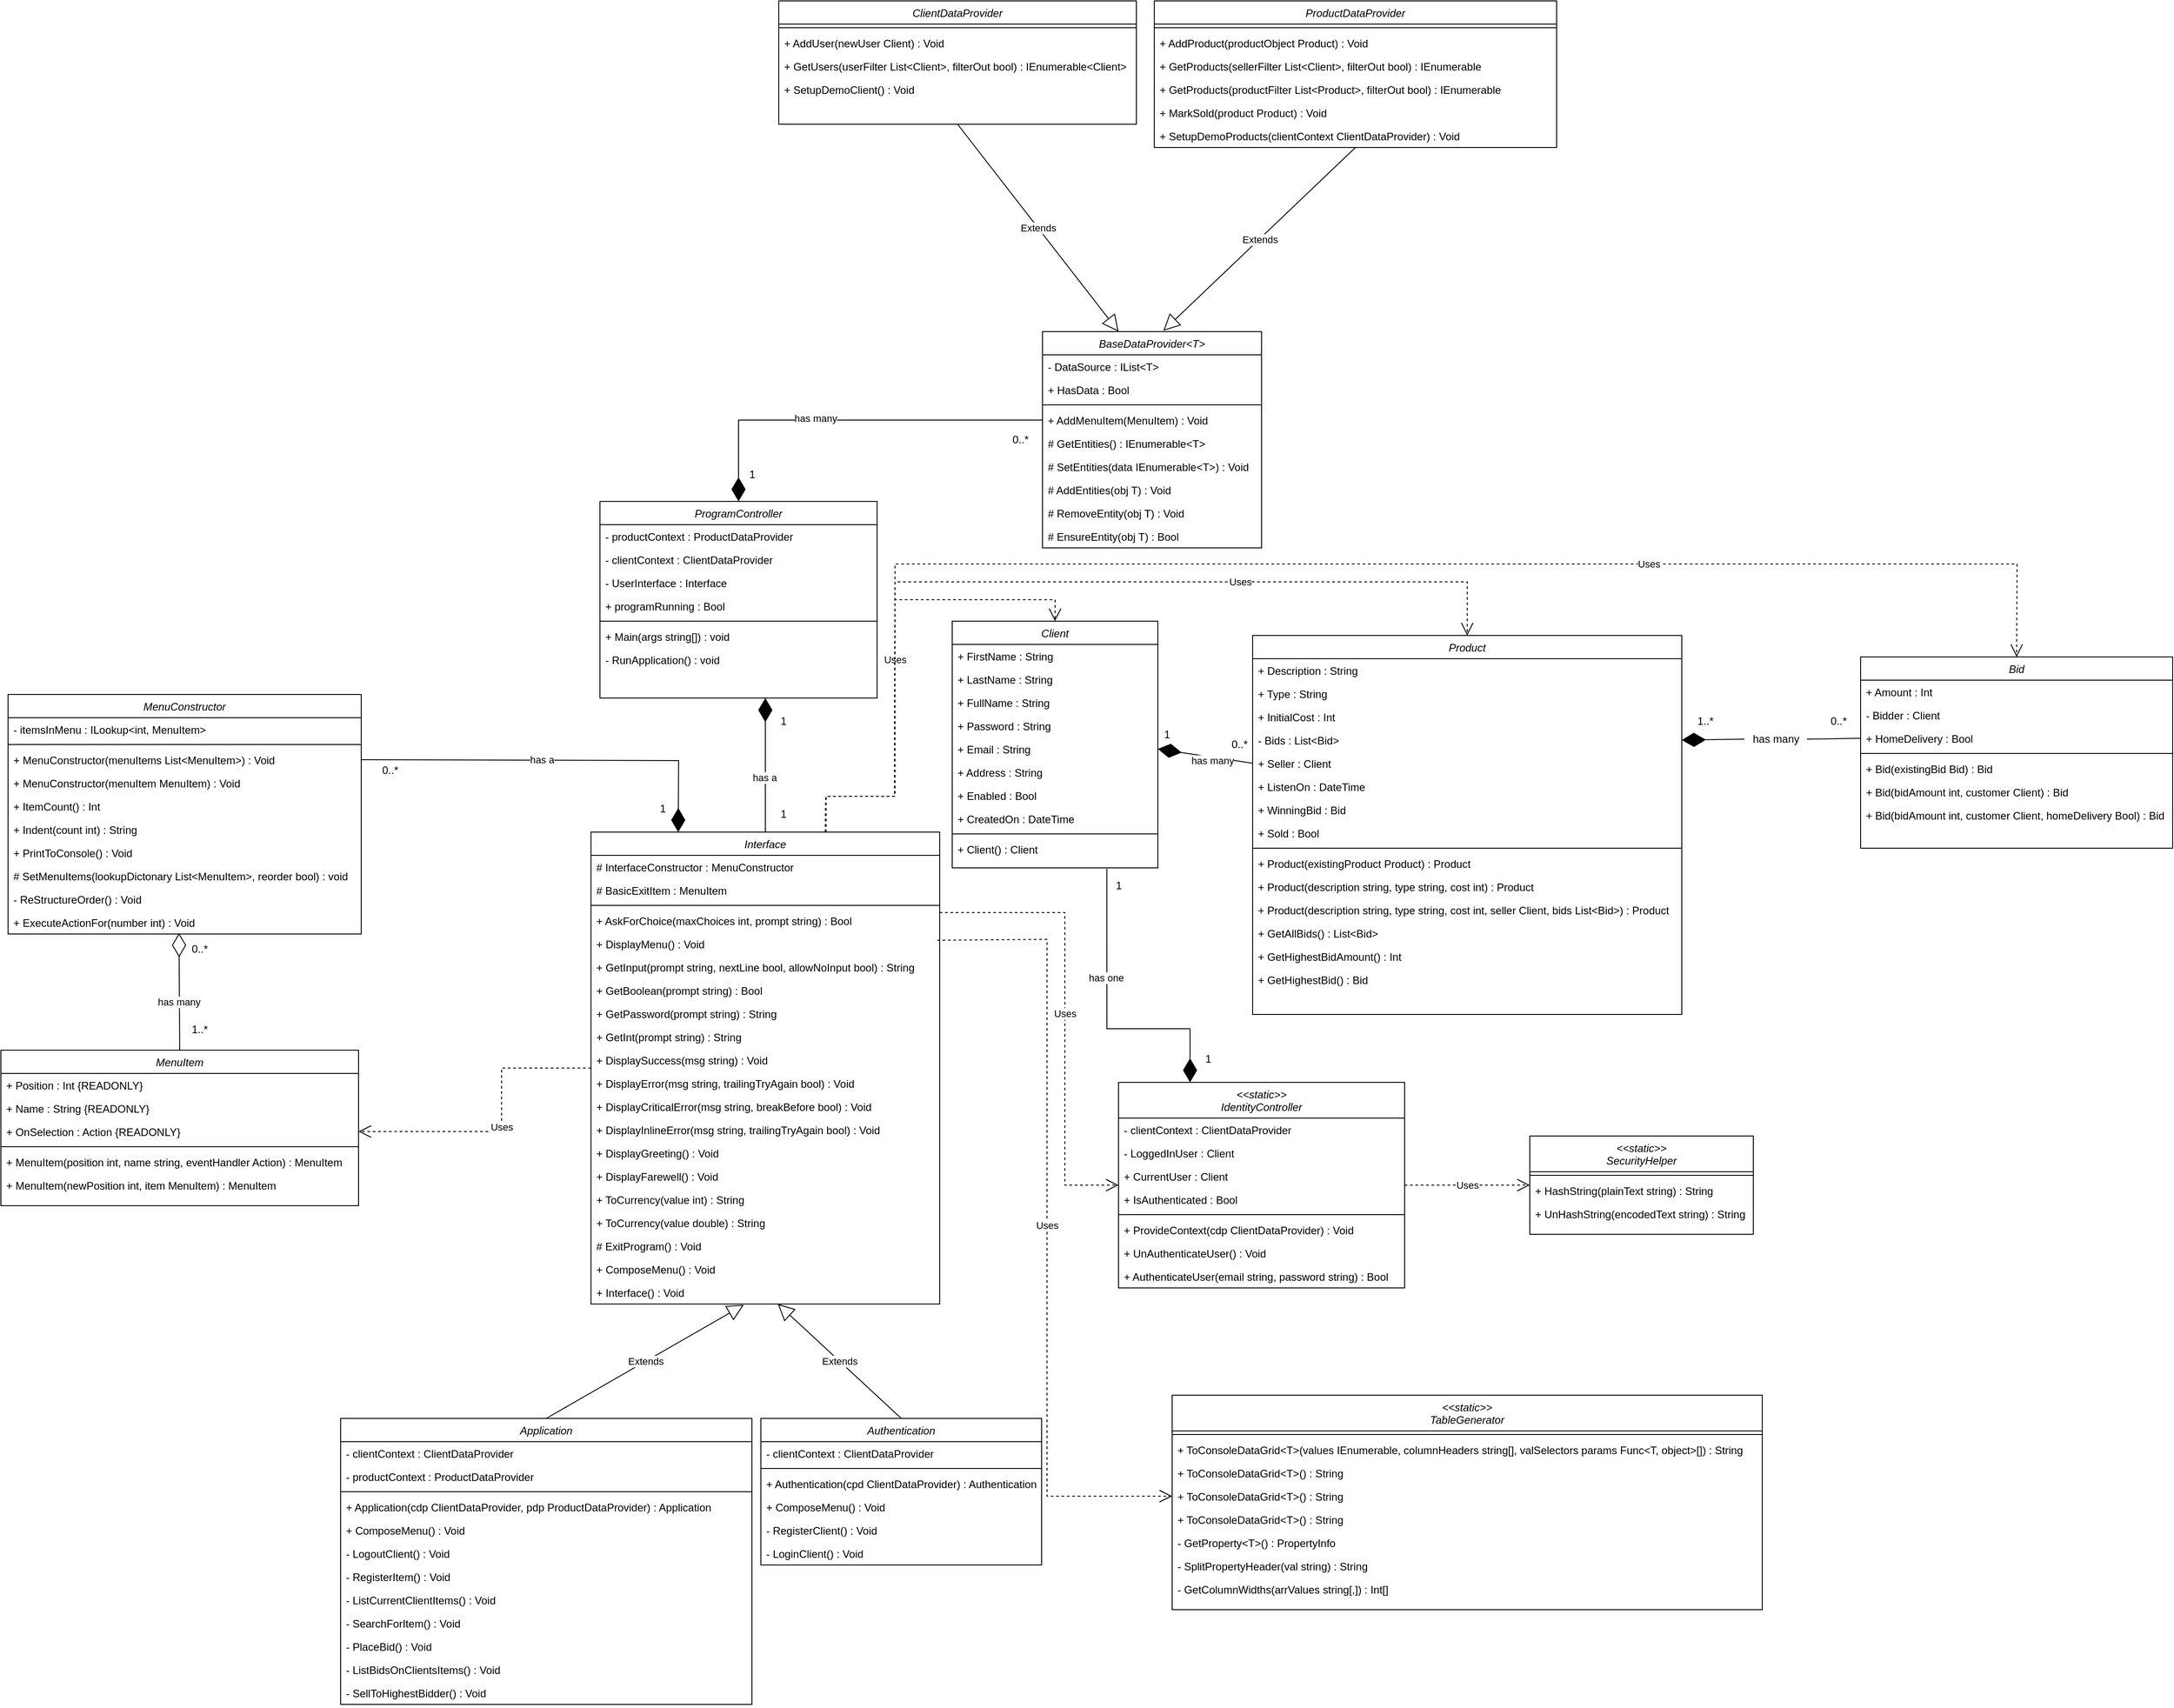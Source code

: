 <mxfile version="15.5.9" type="google"><diagram id="C5RBs43oDa-KdzZeNtuy" name="Page-1"><mxGraphModel dx="2889" dy="2260" grid="1" gridSize="10" guides="1" tooltips="1" connect="1" arrows="1" fold="1" page="1" pageScale="1" pageWidth="827" pageHeight="1169" math="0" shadow="0"><root><mxCell id="WIyWlLk6GJQsqaUBKTNV-0"/><mxCell id="WIyWlLk6GJQsqaUBKTNV-1" parent="WIyWlLk6GJQsqaUBKTNV-0"/><mxCell id="zkfFHV4jXpPFQw0GAbJ--0" value="ProgramController" style="swimlane;fontStyle=2;align=center;verticalAlign=top;childLayout=stackLayout;horizontal=1;startSize=26;horizontalStack=0;resizeParent=1;resizeLast=0;collapsible=1;marginBottom=0;rounded=0;shadow=0;strokeWidth=1;" parent="WIyWlLk6GJQsqaUBKTNV-1" vertex="1"><mxGeometry x="20" y="-30" width="310" height="220" as="geometry"><mxRectangle x="230" y="140" width="160" height="26" as="alternateBounds"/></mxGeometry></mxCell><mxCell id="zT2IJ4eR9ZBJC7-2tRut-34" value="- productContext : ProductDataProvider" style="text;align=left;verticalAlign=top;spacingLeft=4;spacingRight=4;overflow=hidden;rotatable=0;points=[[0,0.5],[1,0.5]];portConstraint=eastwest;" parent="zkfFHV4jXpPFQw0GAbJ--0" vertex="1"><mxGeometry y="26" width="310" height="26" as="geometry"/></mxCell><mxCell id="zkfFHV4jXpPFQw0GAbJ--1" value="- clientContext : ClientDataProvider" style="text;align=left;verticalAlign=top;spacingLeft=4;spacingRight=4;overflow=hidden;rotatable=0;points=[[0,0.5],[1,0.5]];portConstraint=eastwest;" parent="zkfFHV4jXpPFQw0GAbJ--0" vertex="1"><mxGeometry y="52" width="310" height="26" as="geometry"/></mxCell><mxCell id="zT2IJ4eR9ZBJC7-2tRut-35" value="- UserInterface : Interface" style="text;align=left;verticalAlign=top;spacingLeft=4;spacingRight=4;overflow=hidden;rotatable=0;points=[[0,0.5],[1,0.5]];portConstraint=eastwest;" parent="zkfFHV4jXpPFQw0GAbJ--0" vertex="1"><mxGeometry y="78" width="310" height="26" as="geometry"/></mxCell><mxCell id="G__bHxTEQ-pBMdElIPsS-108" value="+ programRunning : Bool" style="text;align=left;verticalAlign=top;spacingLeft=4;spacingRight=4;overflow=hidden;rotatable=0;points=[[0,0.5],[1,0.5]];portConstraint=eastwest;" parent="zkfFHV4jXpPFQw0GAbJ--0" vertex="1"><mxGeometry y="104" width="310" height="26" as="geometry"/></mxCell><mxCell id="zkfFHV4jXpPFQw0GAbJ--4" value="" style="line;html=1;strokeWidth=1;align=left;verticalAlign=middle;spacingTop=-1;spacingLeft=3;spacingRight=3;rotatable=0;labelPosition=right;points=[];portConstraint=eastwest;" parent="zkfFHV4jXpPFQw0GAbJ--0" vertex="1"><mxGeometry y="130" width="310" height="8" as="geometry"/></mxCell><mxCell id="zT2IJ4eR9ZBJC7-2tRut-36" value="+ Main(args string[]) : void" style="text;align=left;verticalAlign=top;spacingLeft=4;spacingRight=4;overflow=hidden;rotatable=0;points=[[0,0.5],[1,0.5]];portConstraint=eastwest;" parent="zkfFHV4jXpPFQw0GAbJ--0" vertex="1"><mxGeometry y="138" width="310" height="26" as="geometry"/></mxCell><mxCell id="zT2IJ4eR9ZBJC7-2tRut-37" value="- RunApplication() : void" style="text;align=left;verticalAlign=top;spacingLeft=4;spacingRight=4;overflow=hidden;rotatable=0;points=[[0,0.5],[1,0.5]];portConstraint=eastwest;" parent="zkfFHV4jXpPFQw0GAbJ--0" vertex="1"><mxGeometry y="164" width="310" height="26" as="geometry"/></mxCell><mxCell id="zT2IJ4eR9ZBJC7-2tRut-31" value="&lt;&lt;static&gt;&gt;&#xA;TableGenerator" style="swimlane;fontStyle=2;align=center;verticalAlign=top;childLayout=stackLayout;horizontal=1;startSize=40;horizontalStack=0;resizeParent=1;resizeLast=0;collapsible=1;marginBottom=0;rounded=0;shadow=0;strokeWidth=1;" parent="WIyWlLk6GJQsqaUBKTNV-1" vertex="1"><mxGeometry x="660" y="970" width="660" height="240" as="geometry"><mxRectangle x="230" y="140" width="160" height="26" as="alternateBounds"/></mxGeometry></mxCell><mxCell id="zT2IJ4eR9ZBJC7-2tRut-33" value="" style="line;html=1;strokeWidth=1;align=left;verticalAlign=middle;spacingTop=-1;spacingLeft=3;spacingRight=3;rotatable=0;labelPosition=right;points=[];portConstraint=eastwest;" parent="zT2IJ4eR9ZBJC7-2tRut-31" vertex="1"><mxGeometry y="40" width="660" height="8" as="geometry"/></mxCell><mxCell id="zT2IJ4eR9ZBJC7-2tRut-32" value="+ ToConsoleDataGrid&lt;T&gt;(values IEnumerable, columnHeaders string[], valSelectors params Func&lt;T, object&gt;[]) : String" style="text;align=left;verticalAlign=top;spacingLeft=4;spacingRight=4;overflow=hidden;rotatable=0;points=[[0,0.5],[1,0.5]];portConstraint=eastwest;" parent="zT2IJ4eR9ZBJC7-2tRut-31" vertex="1"><mxGeometry y="48" width="660" height="26" as="geometry"/></mxCell><mxCell id="G__bHxTEQ-pBMdElIPsS-110" value="+ ToConsoleDataGrid&lt;T&gt;() : String" style="text;align=left;verticalAlign=top;spacingLeft=4;spacingRight=4;overflow=hidden;rotatable=0;points=[[0,0.5],[1,0.5]];portConstraint=eastwest;" parent="zT2IJ4eR9ZBJC7-2tRut-31" vertex="1"><mxGeometry y="74" width="660" height="26" as="geometry"/></mxCell><mxCell id="G__bHxTEQ-pBMdElIPsS-113" value="+ ToConsoleDataGrid&lt;T&gt;() : String" style="text;align=left;verticalAlign=top;spacingLeft=4;spacingRight=4;overflow=hidden;rotatable=0;points=[[0,0.5],[1,0.5]];portConstraint=eastwest;" parent="zT2IJ4eR9ZBJC7-2tRut-31" vertex="1"><mxGeometry y="100" width="660" height="26" as="geometry"/></mxCell><mxCell id="G__bHxTEQ-pBMdElIPsS-114" value="+ ToConsoleDataGrid&lt;T&gt;() : String" style="text;align=left;verticalAlign=top;spacingLeft=4;spacingRight=4;overflow=hidden;rotatable=0;points=[[0,0.5],[1,0.5]];portConstraint=eastwest;" parent="zT2IJ4eR9ZBJC7-2tRut-31" vertex="1"><mxGeometry y="126" width="660" height="26" as="geometry"/></mxCell><mxCell id="G__bHxTEQ-pBMdElIPsS-115" value="- GetProperty&lt;T&gt;() : PropertyInfo" style="text;align=left;verticalAlign=top;spacingLeft=4;spacingRight=4;overflow=hidden;rotatable=0;points=[[0,0.5],[1,0.5]];portConstraint=eastwest;" parent="zT2IJ4eR9ZBJC7-2tRut-31" vertex="1"><mxGeometry y="152" width="660" height="26" as="geometry"/></mxCell><mxCell id="G__bHxTEQ-pBMdElIPsS-109" value="- SplitPropertyHeader(val string) : String" style="text;align=left;verticalAlign=top;spacingLeft=4;spacingRight=4;overflow=hidden;rotatable=0;points=[[0,0.5],[1,0.5]];portConstraint=eastwest;" parent="zT2IJ4eR9ZBJC7-2tRut-31" vertex="1"><mxGeometry y="178" width="660" height="26" as="geometry"/></mxCell><mxCell id="G__bHxTEQ-pBMdElIPsS-116" value="- GetColumnWidths(arrValues string[,]) : Int[]" style="text;align=left;verticalAlign=top;spacingLeft=4;spacingRight=4;overflow=hidden;rotatable=0;points=[[0,0.5],[1,0.5]];portConstraint=eastwest;" parent="zT2IJ4eR9ZBJC7-2tRut-31" vertex="1"><mxGeometry y="204" width="660" height="26" as="geometry"/></mxCell><mxCell id="zT2IJ4eR9ZBJC7-2tRut-38" value="Bid" style="swimlane;fontStyle=2;align=center;verticalAlign=top;childLayout=stackLayout;horizontal=1;startSize=26;horizontalStack=0;resizeParent=1;resizeLast=0;collapsible=1;marginBottom=0;rounded=0;shadow=0;strokeWidth=1;" parent="WIyWlLk6GJQsqaUBKTNV-1" vertex="1"><mxGeometry x="1430" y="144" width="349" height="214" as="geometry"><mxRectangle x="230" y="140" width="160" height="26" as="alternateBounds"/></mxGeometry></mxCell><mxCell id="zT2IJ4eR9ZBJC7-2tRut-42" value="+ Amount : Int" style="text;align=left;verticalAlign=top;spacingLeft=4;spacingRight=4;overflow=hidden;rotatable=0;points=[[0,0.5],[1,0.5]];portConstraint=eastwest;" parent="zT2IJ4eR9ZBJC7-2tRut-38" vertex="1"><mxGeometry y="26" width="349" height="26" as="geometry"/></mxCell><mxCell id="zT2IJ4eR9ZBJC7-2tRut-83" value="- Bidder : Client" style="text;align=left;verticalAlign=top;spacingLeft=4;spacingRight=4;overflow=hidden;rotatable=0;points=[[0,0.5],[1,0.5]];portConstraint=eastwest;" parent="zT2IJ4eR9ZBJC7-2tRut-38" vertex="1"><mxGeometry y="52" width="349" height="26" as="geometry"/></mxCell><mxCell id="zT2IJ4eR9ZBJC7-2tRut-82" value="+ HomeDelivery : Bool" style="text;align=left;verticalAlign=top;spacingLeft=4;spacingRight=4;overflow=hidden;rotatable=0;points=[[0,0.5],[1,0.5]];portConstraint=eastwest;" parent="zT2IJ4eR9ZBJC7-2tRut-38" vertex="1"><mxGeometry y="78" width="349" height="26" as="geometry"/></mxCell><mxCell id="zT2IJ4eR9ZBJC7-2tRut-40" value="" style="line;html=1;strokeWidth=1;align=left;verticalAlign=middle;spacingTop=-1;spacingLeft=3;spacingRight=3;rotatable=0;labelPosition=right;points=[];portConstraint=eastwest;" parent="zT2IJ4eR9ZBJC7-2tRut-38" vertex="1"><mxGeometry y="104" width="349" height="8" as="geometry"/></mxCell><mxCell id="zT2IJ4eR9ZBJC7-2tRut-112" value="+ Bid(existingBid Bid) : Bid" style="text;align=left;verticalAlign=top;spacingLeft=4;spacingRight=4;overflow=hidden;rotatable=0;points=[[0,0.5],[1,0.5]];portConstraint=eastwest;" parent="zT2IJ4eR9ZBJC7-2tRut-38" vertex="1"><mxGeometry y="112" width="349" height="26" as="geometry"/></mxCell><mxCell id="G__bHxTEQ-pBMdElIPsS-119" value="+ Bid(bidAmount int, customer Client) : Bid" style="text;align=left;verticalAlign=top;spacingLeft=4;spacingRight=4;overflow=hidden;rotatable=0;points=[[0,0.5],[1,0.5]];portConstraint=eastwest;" parent="zT2IJ4eR9ZBJC7-2tRut-38" vertex="1"><mxGeometry y="138" width="349" height="26" as="geometry"/></mxCell><mxCell id="G__bHxTEQ-pBMdElIPsS-120" value="+ Bid(bidAmount int, customer Client, homeDelivery Bool) : Bid" style="text;align=left;verticalAlign=top;spacingLeft=4;spacingRight=4;overflow=hidden;rotatable=0;points=[[0,0.5],[1,0.5]];portConstraint=eastwest;" parent="zT2IJ4eR9ZBJC7-2tRut-38" vertex="1"><mxGeometry y="164" width="349" height="26" as="geometry"/></mxCell><mxCell id="zT2IJ4eR9ZBJC7-2tRut-41" value="Client" style="swimlane;fontStyle=2;align=center;verticalAlign=top;childLayout=stackLayout;horizontal=1;startSize=26;horizontalStack=0;resizeParent=1;resizeLast=0;collapsible=1;marginBottom=0;rounded=0;shadow=0;strokeWidth=1;" parent="WIyWlLk6GJQsqaUBKTNV-1" vertex="1"><mxGeometry x="414" y="104" width="230" height="276" as="geometry"><mxRectangle x="230" y="140" width="160" height="26" as="alternateBounds"/></mxGeometry></mxCell><mxCell id="zT2IJ4eR9ZBJC7-2tRut-39" value="+ FirstName : String" style="text;align=left;verticalAlign=top;spacingLeft=4;spacingRight=4;overflow=hidden;rotatable=0;points=[[0,0.5],[1,0.5]];portConstraint=eastwest;" parent="zT2IJ4eR9ZBJC7-2tRut-41" vertex="1"><mxGeometry y="26" width="230" height="26" as="geometry"/></mxCell><mxCell id="zT2IJ4eR9ZBJC7-2tRut-84" value="+ LastName : String" style="text;align=left;verticalAlign=top;spacingLeft=4;spacingRight=4;overflow=hidden;rotatable=0;points=[[0,0.5],[1,0.5]];portConstraint=eastwest;" parent="zT2IJ4eR9ZBJC7-2tRut-41" vertex="1"><mxGeometry y="52" width="230" height="26" as="geometry"/></mxCell><mxCell id="zT2IJ4eR9ZBJC7-2tRut-85" value="+ FullName : String" style="text;align=left;verticalAlign=top;spacingLeft=4;spacingRight=4;overflow=hidden;rotatable=0;points=[[0,0.5],[1,0.5]];portConstraint=eastwest;" parent="zT2IJ4eR9ZBJC7-2tRut-41" vertex="1"><mxGeometry y="78" width="230" height="26" as="geometry"/></mxCell><mxCell id="zT2IJ4eR9ZBJC7-2tRut-86" value="+ Password : String" style="text;align=left;verticalAlign=top;spacingLeft=4;spacingRight=4;overflow=hidden;rotatable=0;points=[[0,0.5],[1,0.5]];portConstraint=eastwest;" parent="zT2IJ4eR9ZBJC7-2tRut-41" vertex="1"><mxGeometry y="104" width="230" height="26" as="geometry"/></mxCell><mxCell id="zT2IJ4eR9ZBJC7-2tRut-87" value="+ Email : String" style="text;align=left;verticalAlign=top;spacingLeft=4;spacingRight=4;overflow=hidden;rotatable=0;points=[[0,0.5],[1,0.5]];portConstraint=eastwest;" parent="zT2IJ4eR9ZBJC7-2tRut-41" vertex="1"><mxGeometry y="130" width="230" height="26" as="geometry"/></mxCell><mxCell id="zT2IJ4eR9ZBJC7-2tRut-95" value="+ Address : String" style="text;align=left;verticalAlign=top;spacingLeft=4;spacingRight=4;overflow=hidden;rotatable=0;points=[[0,0.5],[1,0.5]];portConstraint=eastwest;" parent="zT2IJ4eR9ZBJC7-2tRut-41" vertex="1"><mxGeometry y="156" width="230" height="26" as="geometry"/></mxCell><mxCell id="G__bHxTEQ-pBMdElIPsS-132" value="+ Enabled : Bool" style="text;align=left;verticalAlign=top;spacingLeft=4;spacingRight=4;overflow=hidden;rotatable=0;points=[[0,0.5],[1,0.5]];portConstraint=eastwest;" parent="zT2IJ4eR9ZBJC7-2tRut-41" vertex="1"><mxGeometry y="182" width="230" height="26" as="geometry"/></mxCell><mxCell id="G__bHxTEQ-pBMdElIPsS-133" value="+ CreatedOn : DateTime" style="text;align=left;verticalAlign=top;spacingLeft=4;spacingRight=4;overflow=hidden;rotatable=0;points=[[0,0.5],[1,0.5]];portConstraint=eastwest;" parent="zT2IJ4eR9ZBJC7-2tRut-41" vertex="1"><mxGeometry y="208" width="230" height="26" as="geometry"/></mxCell><mxCell id="zT2IJ4eR9ZBJC7-2tRut-43" value="" style="line;html=1;strokeWidth=1;align=left;verticalAlign=middle;spacingTop=-1;spacingLeft=3;spacingRight=3;rotatable=0;labelPosition=right;points=[];portConstraint=eastwest;" parent="zT2IJ4eR9ZBJC7-2tRut-41" vertex="1"><mxGeometry y="234" width="230" height="8" as="geometry"/></mxCell><mxCell id="G__bHxTEQ-pBMdElIPsS-134" value="+ Client() : Client" style="text;align=left;verticalAlign=top;spacingLeft=4;spacingRight=4;overflow=hidden;rotatable=0;points=[[0,0.5],[1,0.5]];portConstraint=eastwest;" parent="zT2IJ4eR9ZBJC7-2tRut-41" vertex="1"><mxGeometry y="242" width="230" height="26" as="geometry"/></mxCell><mxCell id="zT2IJ4eR9ZBJC7-2tRut-44" value="Product" style="swimlane;fontStyle=2;align=center;verticalAlign=top;childLayout=stackLayout;horizontal=1;startSize=26;horizontalStack=0;resizeParent=1;resizeLast=0;collapsible=1;marginBottom=0;rounded=0;shadow=0;strokeWidth=1;" parent="WIyWlLk6GJQsqaUBKTNV-1" vertex="1"><mxGeometry x="750" y="120" width="480" height="424" as="geometry"><mxRectangle x="230" y="140" width="160" height="26" as="alternateBounds"/></mxGeometry></mxCell><mxCell id="zT2IJ4eR9ZBJC7-2tRut-45" value="+ Description : String" style="text;align=left;verticalAlign=top;spacingLeft=4;spacingRight=4;overflow=hidden;rotatable=0;points=[[0,0.5],[1,0.5]];portConstraint=eastwest;" parent="zT2IJ4eR9ZBJC7-2tRut-44" vertex="1"><mxGeometry y="26" width="480" height="26" as="geometry"/></mxCell><mxCell id="zT2IJ4eR9ZBJC7-2tRut-76" value="+ Type : String" style="text;align=left;verticalAlign=top;spacingLeft=4;spacingRight=4;overflow=hidden;rotatable=0;points=[[0,0.5],[1,0.5]];portConstraint=eastwest;" parent="zT2IJ4eR9ZBJC7-2tRut-44" vertex="1"><mxGeometry y="52" width="480" height="26" as="geometry"/></mxCell><mxCell id="zT2IJ4eR9ZBJC7-2tRut-77" value="+ InitialCost : Int" style="text;align=left;verticalAlign=top;spacingLeft=4;spacingRight=4;overflow=hidden;rotatable=0;points=[[0,0.5],[1,0.5]];portConstraint=eastwest;" parent="zT2IJ4eR9ZBJC7-2tRut-44" vertex="1"><mxGeometry y="78" width="480" height="26" as="geometry"/></mxCell><mxCell id="zT2IJ4eR9ZBJC7-2tRut-78" value="- Bids : List&lt;Bid&gt;" style="text;align=left;verticalAlign=top;spacingLeft=4;spacingRight=4;overflow=hidden;rotatable=0;points=[[0,0.5],[1,0.5]];portConstraint=eastwest;" parent="zT2IJ4eR9ZBJC7-2tRut-44" vertex="1"><mxGeometry y="104" width="480" height="26" as="geometry"/></mxCell><mxCell id="zT2IJ4eR9ZBJC7-2tRut-79" value="+ Seller : Client" style="text;align=left;verticalAlign=top;spacingLeft=4;spacingRight=4;overflow=hidden;rotatable=0;points=[[0,0.5],[1,0.5]];portConstraint=eastwest;" parent="zT2IJ4eR9ZBJC7-2tRut-44" vertex="1"><mxGeometry y="130" width="480" height="26" as="geometry"/></mxCell><mxCell id="G__bHxTEQ-pBMdElIPsS-121" value="+ ListenOn : DateTime" style="text;align=left;verticalAlign=top;spacingLeft=4;spacingRight=4;overflow=hidden;rotatable=0;points=[[0,0.5],[1,0.5]];portConstraint=eastwest;" parent="zT2IJ4eR9ZBJC7-2tRut-44" vertex="1"><mxGeometry y="156" width="480" height="26" as="geometry"/></mxCell><mxCell id="G__bHxTEQ-pBMdElIPsS-122" value="+ WinningBid : Bid" style="text;align=left;verticalAlign=top;spacingLeft=4;spacingRight=4;overflow=hidden;rotatable=0;points=[[0,0.5],[1,0.5]];portConstraint=eastwest;" parent="zT2IJ4eR9ZBJC7-2tRut-44" vertex="1"><mxGeometry y="182" width="480" height="26" as="geometry"/></mxCell><mxCell id="G__bHxTEQ-pBMdElIPsS-124" value="+ Sold : Bool" style="text;align=left;verticalAlign=top;spacingLeft=4;spacingRight=4;overflow=hidden;rotatable=0;points=[[0,0.5],[1,0.5]];portConstraint=eastwest;" parent="zT2IJ4eR9ZBJC7-2tRut-44" vertex="1"><mxGeometry y="208" width="480" height="26" as="geometry"/></mxCell><mxCell id="zT2IJ4eR9ZBJC7-2tRut-46" value="" style="line;html=1;strokeWidth=1;align=left;verticalAlign=middle;spacingTop=-1;spacingLeft=3;spacingRight=3;rotatable=0;labelPosition=right;points=[];portConstraint=eastwest;" parent="zT2IJ4eR9ZBJC7-2tRut-44" vertex="1"><mxGeometry y="234" width="480" height="8" as="geometry"/></mxCell><mxCell id="zT2IJ4eR9ZBJC7-2tRut-80" value="+ Product(existingProduct Product) : Product" style="text;align=left;verticalAlign=top;spacingLeft=4;spacingRight=4;overflow=hidden;rotatable=0;points=[[0,0.5],[1,0.5]];portConstraint=eastwest;" parent="zT2IJ4eR9ZBJC7-2tRut-44" vertex="1"><mxGeometry y="242" width="480" height="26" as="geometry"/></mxCell><mxCell id="G__bHxTEQ-pBMdElIPsS-125" value="+ Product(description string, type string, cost int) : Product" style="text;align=left;verticalAlign=top;spacingLeft=4;spacingRight=4;overflow=hidden;rotatable=0;points=[[0,0.5],[1,0.5]];portConstraint=eastwest;" parent="zT2IJ4eR9ZBJC7-2tRut-44" vertex="1"><mxGeometry y="268" width="480" height="26" as="geometry"/></mxCell><mxCell id="G__bHxTEQ-pBMdElIPsS-127" value="+ Product(description string, type string, cost int, seller Client, bids List&lt;Bid&gt;) : Product" style="text;align=left;verticalAlign=top;spacingLeft=4;spacingRight=4;overflow=hidden;rotatable=0;points=[[0,0.5],[1,0.5]];portConstraint=eastwest;" parent="zT2IJ4eR9ZBJC7-2tRut-44" vertex="1"><mxGeometry y="294" width="480" height="26" as="geometry"/></mxCell><mxCell id="zT2IJ4eR9ZBJC7-2tRut-81" value="+ GetAllBids() : List&lt;Bid&gt;" style="text;align=left;verticalAlign=top;spacingLeft=4;spacingRight=4;overflow=hidden;rotatable=0;points=[[0,0.5],[1,0.5]];portConstraint=eastwest;" parent="zT2IJ4eR9ZBJC7-2tRut-44" vertex="1"><mxGeometry y="320" width="480" height="26" as="geometry"/></mxCell><mxCell id="G__bHxTEQ-pBMdElIPsS-129" value="+ GetHighestBidAmount() : Int" style="text;align=left;verticalAlign=top;spacingLeft=4;spacingRight=4;overflow=hidden;rotatable=0;points=[[0,0.5],[1,0.5]];portConstraint=eastwest;" parent="zT2IJ4eR9ZBJC7-2tRut-44" vertex="1"><mxGeometry y="346" width="480" height="26" as="geometry"/></mxCell><mxCell id="G__bHxTEQ-pBMdElIPsS-130" value="+ GetHighestBid() : Bid" style="text;align=left;verticalAlign=top;spacingLeft=4;spacingRight=4;overflow=hidden;rotatable=0;points=[[0,0.5],[1,0.5]];portConstraint=eastwest;" parent="zT2IJ4eR9ZBJC7-2tRut-44" vertex="1"><mxGeometry y="372" width="480" height="26" as="geometry"/></mxCell><mxCell id="zT2IJ4eR9ZBJC7-2tRut-47" value="Interface" style="swimlane;fontStyle=2;align=center;verticalAlign=top;childLayout=stackLayout;horizontal=1;startSize=26;horizontalStack=0;resizeParent=1;resizeLast=0;collapsible=1;marginBottom=0;rounded=0;shadow=0;strokeWidth=1;" parent="WIyWlLk6GJQsqaUBKTNV-1" vertex="1"><mxGeometry x="10" y="340" width="390" height="528" as="geometry"><mxRectangle x="230" y="140" width="160" height="26" as="alternateBounds"/></mxGeometry></mxCell><mxCell id="zT2IJ4eR9ZBJC7-2tRut-48" value="# InterfaceConstructor : MenuConstructor" style="text;align=left;verticalAlign=top;spacingLeft=4;spacingRight=4;overflow=hidden;rotatable=0;points=[[0,0.5],[1,0.5]];portConstraint=eastwest;" parent="zT2IJ4eR9ZBJC7-2tRut-47" vertex="1"><mxGeometry y="26" width="390" height="26" as="geometry"/></mxCell><mxCell id="G__bHxTEQ-pBMdElIPsS-74" value="# BasicExitItem : MenuItem" style="text;align=left;verticalAlign=top;spacingLeft=4;spacingRight=4;overflow=hidden;rotatable=0;points=[[0,0.5],[1,0.5]];portConstraint=eastwest;" parent="zT2IJ4eR9ZBJC7-2tRut-47" vertex="1"><mxGeometry y="52" width="390" height="26" as="geometry"/></mxCell><mxCell id="zT2IJ4eR9ZBJC7-2tRut-49" value="" style="line;html=1;strokeWidth=1;align=left;verticalAlign=middle;spacingTop=-1;spacingLeft=3;spacingRight=3;rotatable=0;labelPosition=right;points=[];portConstraint=eastwest;" parent="zT2IJ4eR9ZBJC7-2tRut-47" vertex="1"><mxGeometry y="78" width="390" height="8" as="geometry"/></mxCell><mxCell id="zT2IJ4eR9ZBJC7-2tRut-116" value="+ AskForChoice(maxChoices int, prompt string) : Bool" style="text;align=left;verticalAlign=top;spacingLeft=4;spacingRight=4;overflow=hidden;rotatable=0;points=[[0,0.5],[1,0.5]];portConstraint=eastwest;" parent="zT2IJ4eR9ZBJC7-2tRut-47" vertex="1"><mxGeometry y="86" width="390" height="26" as="geometry"/></mxCell><mxCell id="zT2IJ4eR9ZBJC7-2tRut-117" value="+ DisplayMenu() : Void" style="text;align=left;verticalAlign=top;spacingLeft=4;spacingRight=4;overflow=hidden;rotatable=0;points=[[0,0.5],[1,0.5]];portConstraint=eastwest;" parent="zT2IJ4eR9ZBJC7-2tRut-47" vertex="1"><mxGeometry y="112" width="390" height="26" as="geometry"/></mxCell><mxCell id="G__bHxTEQ-pBMdElIPsS-75" value="+ GetInput(prompt string, nextLine bool, allowNoInput bool) : String" style="text;align=left;verticalAlign=top;spacingLeft=4;spacingRight=4;overflow=hidden;rotatable=0;points=[[0,0.5],[1,0.5]];portConstraint=eastwest;" parent="zT2IJ4eR9ZBJC7-2tRut-47" vertex="1"><mxGeometry y="138" width="390" height="26" as="geometry"/></mxCell><mxCell id="G__bHxTEQ-pBMdElIPsS-76" value="+ GetBoolean(prompt string) : Bool" style="text;align=left;verticalAlign=top;spacingLeft=4;spacingRight=4;overflow=hidden;rotatable=0;points=[[0,0.5],[1,0.5]];portConstraint=eastwest;" parent="zT2IJ4eR9ZBJC7-2tRut-47" vertex="1"><mxGeometry y="164" width="390" height="26" as="geometry"/></mxCell><mxCell id="G__bHxTEQ-pBMdElIPsS-77" value="+ GetPassword(prompt string) : String&#xA;&#xA;" style="text;align=left;verticalAlign=top;spacingLeft=4;spacingRight=4;overflow=hidden;rotatable=0;points=[[0,0.5],[1,0.5]];portConstraint=eastwest;" parent="zT2IJ4eR9ZBJC7-2tRut-47" vertex="1"><mxGeometry y="190" width="390" height="26" as="geometry"/></mxCell><mxCell id="G__bHxTEQ-pBMdElIPsS-78" value="+ GetInt(prompt string) : String" style="text;align=left;verticalAlign=top;spacingLeft=4;spacingRight=4;overflow=hidden;rotatable=0;points=[[0,0.5],[1,0.5]];portConstraint=eastwest;" parent="zT2IJ4eR9ZBJC7-2tRut-47" vertex="1"><mxGeometry y="216" width="390" height="26" as="geometry"/></mxCell><mxCell id="G__bHxTEQ-pBMdElIPsS-79" value="+ DisplaySuccess(msg string) : Void" style="text;align=left;verticalAlign=top;spacingLeft=4;spacingRight=4;overflow=hidden;rotatable=0;points=[[0,0.5],[1,0.5]];portConstraint=eastwest;" parent="zT2IJ4eR9ZBJC7-2tRut-47" vertex="1"><mxGeometry y="242" width="390" height="26" as="geometry"/></mxCell><mxCell id="G__bHxTEQ-pBMdElIPsS-90" value="+ DisplayError(msg string, trailingTryAgain bool) : Void" style="text;align=left;verticalAlign=top;spacingLeft=4;spacingRight=4;overflow=hidden;rotatable=0;points=[[0,0.5],[1,0.5]];portConstraint=eastwest;" parent="zT2IJ4eR9ZBJC7-2tRut-47" vertex="1"><mxGeometry y="268" width="390" height="26" as="geometry"/></mxCell><mxCell id="G__bHxTEQ-pBMdElIPsS-91" value="+ DisplayCriticalError(msg string, breakBefore bool) : Void" style="text;align=left;verticalAlign=top;spacingLeft=4;spacingRight=4;overflow=hidden;rotatable=0;points=[[0,0.5],[1,0.5]];portConstraint=eastwest;" parent="zT2IJ4eR9ZBJC7-2tRut-47" vertex="1"><mxGeometry y="294" width="390" height="26" as="geometry"/></mxCell><mxCell id="G__bHxTEQ-pBMdElIPsS-92" value="+ DisplayInlineError(msg string, trailingTryAgain bool) : Void" style="text;align=left;verticalAlign=top;spacingLeft=4;spacingRight=4;overflow=hidden;rotatable=0;points=[[0,0.5],[1,0.5]];portConstraint=eastwest;" parent="zT2IJ4eR9ZBJC7-2tRut-47" vertex="1"><mxGeometry y="320" width="390" height="26" as="geometry"/></mxCell><mxCell id="G__bHxTEQ-pBMdElIPsS-93" value="+ DisplayGreeting() : Void" style="text;align=left;verticalAlign=top;spacingLeft=4;spacingRight=4;overflow=hidden;rotatable=0;points=[[0,0.5],[1,0.5]];portConstraint=eastwest;" parent="zT2IJ4eR9ZBJC7-2tRut-47" vertex="1"><mxGeometry y="346" width="390" height="26" as="geometry"/></mxCell><mxCell id="G__bHxTEQ-pBMdElIPsS-83" value="+ DisplayFarewell() : Void" style="text;align=left;verticalAlign=top;spacingLeft=4;spacingRight=4;overflow=hidden;rotatable=0;points=[[0,0.5],[1,0.5]];portConstraint=eastwest;" parent="zT2IJ4eR9ZBJC7-2tRut-47" vertex="1"><mxGeometry y="372" width="390" height="26" as="geometry"/></mxCell><mxCell id="G__bHxTEQ-pBMdElIPsS-85" value="+ ToCurrency(value int) : String" style="text;align=left;verticalAlign=top;spacingLeft=4;spacingRight=4;overflow=hidden;rotatable=0;points=[[0,0.5],[1,0.5]];portConstraint=eastwest;" parent="zT2IJ4eR9ZBJC7-2tRut-47" vertex="1"><mxGeometry y="398" width="390" height="26" as="geometry"/></mxCell><mxCell id="G__bHxTEQ-pBMdElIPsS-94" value="+ ToCurrency(value double) : String" style="text;align=left;verticalAlign=top;spacingLeft=4;spacingRight=4;overflow=hidden;rotatable=0;points=[[0,0.5],[1,0.5]];portConstraint=eastwest;" parent="zT2IJ4eR9ZBJC7-2tRut-47" vertex="1"><mxGeometry y="424" width="390" height="26" as="geometry"/></mxCell><mxCell id="G__bHxTEQ-pBMdElIPsS-87" value="# ExitProgram() : Void" style="text;align=left;verticalAlign=top;spacingLeft=4;spacingRight=4;overflow=hidden;rotatable=0;points=[[0,0.5],[1,0.5]];portConstraint=eastwest;" parent="zT2IJ4eR9ZBJC7-2tRut-47" vertex="1"><mxGeometry y="450" width="390" height="26" as="geometry"/></mxCell><mxCell id="G__bHxTEQ-pBMdElIPsS-88" value="+ ComposeMenu() : Void" style="text;align=left;verticalAlign=top;spacingLeft=4;spacingRight=4;overflow=hidden;rotatable=0;points=[[0,0.5],[1,0.5]];portConstraint=eastwest;" parent="zT2IJ4eR9ZBJC7-2tRut-47" vertex="1"><mxGeometry y="476" width="390" height="26" as="geometry"/></mxCell><mxCell id="G__bHxTEQ-pBMdElIPsS-89" value="+ Interface() : Void" style="text;align=left;verticalAlign=top;spacingLeft=4;spacingRight=4;overflow=hidden;rotatable=0;points=[[0,0.5],[1,0.5]];portConstraint=eastwest;" parent="zT2IJ4eR9ZBJC7-2tRut-47" vertex="1"><mxGeometry y="502" width="390" height="26" as="geometry"/></mxCell><mxCell id="zT2IJ4eR9ZBJC7-2tRut-50" value="Application" style="swimlane;fontStyle=2;align=center;verticalAlign=top;childLayout=stackLayout;horizontal=1;startSize=26;horizontalStack=0;resizeParent=1;resizeLast=0;collapsible=1;marginBottom=0;rounded=0;shadow=0;strokeWidth=1;" parent="WIyWlLk6GJQsqaUBKTNV-1" vertex="1"><mxGeometry x="-270" y="996" width="460" height="320" as="geometry"><mxRectangle x="230" y="140" width="160" height="26" as="alternateBounds"/></mxGeometry></mxCell><mxCell id="G__bHxTEQ-pBMdElIPsS-159" value="- clientContext : ClientDataProvider" style="text;align=left;verticalAlign=top;spacingLeft=4;spacingRight=4;overflow=hidden;rotatable=0;points=[[0,0.5],[1,0.5]];portConstraint=eastwest;" parent="zT2IJ4eR9ZBJC7-2tRut-50" vertex="1"><mxGeometry y="26" width="460" height="26" as="geometry"/></mxCell><mxCell id="G__bHxTEQ-pBMdElIPsS-160" value="- productContext : ProductDataProvider" style="text;align=left;verticalAlign=top;spacingLeft=4;spacingRight=4;overflow=hidden;rotatable=0;points=[[0,0.5],[1,0.5]];portConstraint=eastwest;" parent="zT2IJ4eR9ZBJC7-2tRut-50" vertex="1"><mxGeometry y="52" width="460" height="26" as="geometry"/></mxCell><mxCell id="zT2IJ4eR9ZBJC7-2tRut-52" value="" style="line;html=1;strokeWidth=1;align=left;verticalAlign=middle;spacingTop=-1;spacingLeft=3;spacingRight=3;rotatable=0;labelPosition=right;points=[];portConstraint=eastwest;" parent="zT2IJ4eR9ZBJC7-2tRut-50" vertex="1"><mxGeometry y="78" width="460" height="8" as="geometry"/></mxCell><mxCell id="G__bHxTEQ-pBMdElIPsS-161" value="+ Application(cdp ClientDataProvider, pdp ProductDataProvider) : Application" style="text;align=left;verticalAlign=top;spacingLeft=4;spacingRight=4;overflow=hidden;rotatable=0;points=[[0,0.5],[1,0.5]];portConstraint=eastwest;" parent="zT2IJ4eR9ZBJC7-2tRut-50" vertex="1"><mxGeometry y="86" width="460" height="26" as="geometry"/></mxCell><mxCell id="G__bHxTEQ-pBMdElIPsS-162" value="+ ComposeMenu() : Void" style="text;align=left;verticalAlign=top;spacingLeft=4;spacingRight=4;overflow=hidden;rotatable=0;points=[[0,0.5],[1,0.5]];portConstraint=eastwest;" parent="zT2IJ4eR9ZBJC7-2tRut-50" vertex="1"><mxGeometry y="112" width="460" height="26" as="geometry"/></mxCell><mxCell id="G__bHxTEQ-pBMdElIPsS-163" value="- LogoutClient() : Void" style="text;align=left;verticalAlign=top;spacingLeft=4;spacingRight=4;overflow=hidden;rotatable=0;points=[[0,0.5],[1,0.5]];portConstraint=eastwest;" parent="zT2IJ4eR9ZBJC7-2tRut-50" vertex="1"><mxGeometry y="138" width="460" height="26" as="geometry"/></mxCell><mxCell id="G__bHxTEQ-pBMdElIPsS-164" value="- RegisterItem() : Void" style="text;align=left;verticalAlign=top;spacingLeft=4;spacingRight=4;overflow=hidden;rotatable=0;points=[[0,0.5],[1,0.5]];portConstraint=eastwest;" parent="zT2IJ4eR9ZBJC7-2tRut-50" vertex="1"><mxGeometry y="164" width="460" height="26" as="geometry"/></mxCell><mxCell id="G__bHxTEQ-pBMdElIPsS-165" value="- ListCurrentClientItems() : Void" style="text;align=left;verticalAlign=top;spacingLeft=4;spacingRight=4;overflow=hidden;rotatable=0;points=[[0,0.5],[1,0.5]];portConstraint=eastwest;" parent="zT2IJ4eR9ZBJC7-2tRut-50" vertex="1"><mxGeometry y="190" width="460" height="26" as="geometry"/></mxCell><mxCell id="G__bHxTEQ-pBMdElIPsS-166" value="- SearchForItem() : Void" style="text;align=left;verticalAlign=top;spacingLeft=4;spacingRight=4;overflow=hidden;rotatable=0;points=[[0,0.5],[1,0.5]];portConstraint=eastwest;" parent="zT2IJ4eR9ZBJC7-2tRut-50" vertex="1"><mxGeometry y="216" width="460" height="26" as="geometry"/></mxCell><mxCell id="G__bHxTEQ-pBMdElIPsS-167" value="- PlaceBid() : Void" style="text;align=left;verticalAlign=top;spacingLeft=4;spacingRight=4;overflow=hidden;rotatable=0;points=[[0,0.5],[1,0.5]];portConstraint=eastwest;" parent="zT2IJ4eR9ZBJC7-2tRut-50" vertex="1"><mxGeometry y="242" width="460" height="26" as="geometry"/></mxCell><mxCell id="G__bHxTEQ-pBMdElIPsS-168" value="- ListBidsOnClientsItems() : Void" style="text;align=left;verticalAlign=top;spacingLeft=4;spacingRight=4;overflow=hidden;rotatable=0;points=[[0,0.5],[1,0.5]];portConstraint=eastwest;" parent="zT2IJ4eR9ZBJC7-2tRut-50" vertex="1"><mxGeometry y="268" width="460" height="26" as="geometry"/></mxCell><mxCell id="G__bHxTEQ-pBMdElIPsS-169" value="- SellToHighestBidder() : Void" style="text;align=left;verticalAlign=top;spacingLeft=4;spacingRight=4;overflow=hidden;rotatable=0;points=[[0,0.5],[1,0.5]];portConstraint=eastwest;" parent="zT2IJ4eR9ZBJC7-2tRut-50" vertex="1"><mxGeometry y="294" width="460" height="26" as="geometry"/></mxCell><mxCell id="zT2IJ4eR9ZBJC7-2tRut-53" value="Authentication" style="swimlane;fontStyle=2;align=center;verticalAlign=top;childLayout=stackLayout;horizontal=1;startSize=26;horizontalStack=0;resizeParent=1;resizeLast=0;collapsible=1;marginBottom=0;rounded=0;shadow=0;strokeWidth=1;" parent="WIyWlLk6GJQsqaUBKTNV-1" vertex="1"><mxGeometry x="200" y="996" width="314" height="164" as="geometry"><mxRectangle x="230" y="140" width="160" height="26" as="alternateBounds"/></mxGeometry></mxCell><mxCell id="zT2IJ4eR9ZBJC7-2tRut-54" value="- clientContext : ClientDataProvider" style="text;align=left;verticalAlign=top;spacingLeft=4;spacingRight=4;overflow=hidden;rotatable=0;points=[[0,0.5],[1,0.5]];portConstraint=eastwest;" parent="zT2IJ4eR9ZBJC7-2tRut-53" vertex="1"><mxGeometry y="26" width="314" height="26" as="geometry"/></mxCell><mxCell id="zT2IJ4eR9ZBJC7-2tRut-55" value="" style="line;html=1;strokeWidth=1;align=left;verticalAlign=middle;spacingTop=-1;spacingLeft=3;spacingRight=3;rotatable=0;labelPosition=right;points=[];portConstraint=eastwest;" parent="zT2IJ4eR9ZBJC7-2tRut-53" vertex="1"><mxGeometry y="52" width="314" height="8" as="geometry"/></mxCell><mxCell id="G__bHxTEQ-pBMdElIPsS-155" value="+ Authentication(cpd ClientDataProvider) : Authentication" style="text;align=left;verticalAlign=top;spacingLeft=4;spacingRight=4;overflow=hidden;rotatable=0;points=[[0,0.5],[1,0.5]];portConstraint=eastwest;" parent="zT2IJ4eR9ZBJC7-2tRut-53" vertex="1"><mxGeometry y="60" width="314" height="26" as="geometry"/></mxCell><mxCell id="G__bHxTEQ-pBMdElIPsS-156" value="+ ComposeMenu() : Void" style="text;align=left;verticalAlign=top;spacingLeft=4;spacingRight=4;overflow=hidden;rotatable=0;points=[[0,0.5],[1,0.5]];portConstraint=eastwest;" parent="zT2IJ4eR9ZBJC7-2tRut-53" vertex="1"><mxGeometry y="86" width="314" height="26" as="geometry"/></mxCell><mxCell id="G__bHxTEQ-pBMdElIPsS-157" value="- RegisterClient() : Void" style="text;align=left;verticalAlign=top;spacingLeft=4;spacingRight=4;overflow=hidden;rotatable=0;points=[[0,0.5],[1,0.5]];portConstraint=eastwest;" parent="zT2IJ4eR9ZBJC7-2tRut-53" vertex="1"><mxGeometry y="112" width="314" height="26" as="geometry"/></mxCell><mxCell id="G__bHxTEQ-pBMdElIPsS-158" value="- LoginClient() : Void" style="text;align=left;verticalAlign=top;spacingLeft=4;spacingRight=4;overflow=hidden;rotatable=0;points=[[0,0.5],[1,0.5]];portConstraint=eastwest;" parent="zT2IJ4eR9ZBJC7-2tRut-53" vertex="1"><mxGeometry y="138" width="314" height="26" as="geometry"/></mxCell><mxCell id="zT2IJ4eR9ZBJC7-2tRut-62" value="MenuConstructor" style="swimlane;fontStyle=2;align=center;verticalAlign=top;childLayout=stackLayout;horizontal=1;startSize=26;horizontalStack=0;resizeParent=1;resizeLast=0;collapsible=1;marginBottom=0;rounded=0;shadow=0;strokeWidth=1;" parent="WIyWlLk6GJQsqaUBKTNV-1" vertex="1"><mxGeometry x="-642" y="186" width="395" height="268" as="geometry"><mxRectangle x="230" y="140" width="160" height="26" as="alternateBounds"/></mxGeometry></mxCell><mxCell id="zT2IJ4eR9ZBJC7-2tRut-63" value="- itemsInMenu : ILookup&lt;int, MenuItem&gt;" style="text;align=left;verticalAlign=top;spacingLeft=4;spacingRight=4;overflow=hidden;rotatable=0;points=[[0,0.5],[1,0.5]];portConstraint=eastwest;" parent="zT2IJ4eR9ZBJC7-2tRut-62" vertex="1"><mxGeometry y="26" width="395" height="26" as="geometry"/></mxCell><mxCell id="zT2IJ4eR9ZBJC7-2tRut-64" value="" style="line;html=1;strokeWidth=1;align=left;verticalAlign=middle;spacingTop=-1;spacingLeft=3;spacingRight=3;rotatable=0;labelPosition=right;points=[];portConstraint=eastwest;" parent="zT2IJ4eR9ZBJC7-2tRut-62" vertex="1"><mxGeometry y="52" width="395" height="8" as="geometry"/></mxCell><mxCell id="zT2IJ4eR9ZBJC7-2tRut-118" value="+ MenuConstructor(menuItems List&lt;MenuItem&gt;) : Void" style="text;align=left;verticalAlign=top;spacingLeft=4;spacingRight=4;overflow=hidden;rotatable=0;points=[[0,0.5],[1,0.5]];portConstraint=eastwest;" parent="zT2IJ4eR9ZBJC7-2tRut-62" vertex="1"><mxGeometry y="60" width="395" height="26" as="geometry"/></mxCell><mxCell id="G__bHxTEQ-pBMdElIPsS-107" value="+ MenuConstructor(menuItem MenuItem) : Void" style="text;align=left;verticalAlign=top;spacingLeft=4;spacingRight=4;overflow=hidden;rotatable=0;points=[[0,0.5],[1,0.5]];portConstraint=eastwest;" parent="zT2IJ4eR9ZBJC7-2tRut-62" vertex="1"><mxGeometry y="86" width="395" height="26" as="geometry"/></mxCell><mxCell id="G__bHxTEQ-pBMdElIPsS-101" value="+ ItemCount() : Int" style="text;align=left;verticalAlign=top;spacingLeft=4;spacingRight=4;overflow=hidden;rotatable=0;points=[[0,0.5],[1,0.5]];portConstraint=eastwest;" parent="zT2IJ4eR9ZBJC7-2tRut-62" vertex="1"><mxGeometry y="112" width="395" height="26" as="geometry"/></mxCell><mxCell id="G__bHxTEQ-pBMdElIPsS-102" value="+ Indent(count int) : String" style="text;align=left;verticalAlign=top;spacingLeft=4;spacingRight=4;overflow=hidden;rotatable=0;points=[[0,0.5],[1,0.5]];portConstraint=eastwest;" parent="zT2IJ4eR9ZBJC7-2tRut-62" vertex="1"><mxGeometry y="138" width="395" height="26" as="geometry"/></mxCell><mxCell id="G__bHxTEQ-pBMdElIPsS-103" value="+ PrintToConsole() : Void" style="text;align=left;verticalAlign=top;spacingLeft=4;spacingRight=4;overflow=hidden;rotatable=0;points=[[0,0.5],[1,0.5]];portConstraint=eastwest;" parent="zT2IJ4eR9ZBJC7-2tRut-62" vertex="1"><mxGeometry y="164" width="395" height="26" as="geometry"/></mxCell><mxCell id="G__bHxTEQ-pBMdElIPsS-104" value="# SetMenuItems(lookupDictonary List&lt;MenuItem&gt;, reorder bool) : void" style="text;align=left;verticalAlign=top;spacingLeft=4;spacingRight=4;overflow=hidden;rotatable=0;points=[[0,0.5],[1,0.5]];portConstraint=eastwest;" parent="zT2IJ4eR9ZBJC7-2tRut-62" vertex="1"><mxGeometry y="190" width="395" height="26" as="geometry"/></mxCell><mxCell id="G__bHxTEQ-pBMdElIPsS-105" value="- ReStructureOrder() : Void" style="text;align=left;verticalAlign=top;spacingLeft=4;spacingRight=4;overflow=hidden;rotatable=0;points=[[0,0.5],[1,0.5]];portConstraint=eastwest;" parent="zT2IJ4eR9ZBJC7-2tRut-62" vertex="1"><mxGeometry y="216" width="395" height="26" as="geometry"/></mxCell><mxCell id="G__bHxTEQ-pBMdElIPsS-106" value="+ ExecuteActionFor(number int) : Void" style="text;align=left;verticalAlign=top;spacingLeft=4;spacingRight=4;overflow=hidden;rotatable=0;points=[[0,0.5],[1,0.5]];portConstraint=eastwest;" parent="zT2IJ4eR9ZBJC7-2tRut-62" vertex="1"><mxGeometry y="242" width="395" height="26" as="geometry"/></mxCell><mxCell id="zT2IJ4eR9ZBJC7-2tRut-65" value="MenuItem" style="swimlane;fontStyle=2;align=center;verticalAlign=top;childLayout=stackLayout;horizontal=1;startSize=26;horizontalStack=0;resizeParent=1;resizeLast=0;collapsible=1;marginBottom=0;rounded=0;shadow=0;strokeWidth=1;" parent="WIyWlLk6GJQsqaUBKTNV-1" vertex="1"><mxGeometry x="-650" y="584" width="400" height="174" as="geometry"><mxRectangle x="230" y="140" width="160" height="26" as="alternateBounds"/></mxGeometry></mxCell><mxCell id="zT2IJ4eR9ZBJC7-2tRut-66" value="+ Position : Int  {READONLY}" style="text;align=left;verticalAlign=top;spacingLeft=4;spacingRight=4;overflow=hidden;rotatable=0;points=[[0,0.5],[1,0.5]];portConstraint=eastwest;" parent="zT2IJ4eR9ZBJC7-2tRut-65" vertex="1"><mxGeometry y="26" width="400" height="26" as="geometry"/></mxCell><mxCell id="G__bHxTEQ-pBMdElIPsS-95" value="+ Name : String  {READONLY}" style="text;align=left;verticalAlign=top;spacingLeft=4;spacingRight=4;overflow=hidden;rotatable=0;points=[[0,0.5],[1,0.5]];portConstraint=eastwest;" parent="zT2IJ4eR9ZBJC7-2tRut-65" vertex="1"><mxGeometry y="52" width="400" height="26" as="geometry"/></mxCell><mxCell id="G__bHxTEQ-pBMdElIPsS-96" value="+ OnSelection : Action  {READONLY}" style="text;align=left;verticalAlign=top;spacingLeft=4;spacingRight=4;overflow=hidden;rotatable=0;points=[[0,0.5],[1,0.5]];portConstraint=eastwest;" parent="zT2IJ4eR9ZBJC7-2tRut-65" vertex="1"><mxGeometry y="78" width="400" height="26" as="geometry"/></mxCell><mxCell id="zT2IJ4eR9ZBJC7-2tRut-67" value="" style="line;html=1;strokeWidth=1;align=left;verticalAlign=middle;spacingTop=-1;spacingLeft=3;spacingRight=3;rotatable=0;labelPosition=right;points=[];portConstraint=eastwest;" parent="zT2IJ4eR9ZBJC7-2tRut-65" vertex="1"><mxGeometry y="104" width="400" height="8" as="geometry"/></mxCell><mxCell id="G__bHxTEQ-pBMdElIPsS-97" value="+ MenuItem(position int, name string, eventHandler Action) : MenuItem" style="text;align=left;verticalAlign=top;spacingLeft=4;spacingRight=4;overflow=hidden;rotatable=0;points=[[0,0.5],[1,0.5]];portConstraint=eastwest;" parent="zT2IJ4eR9ZBJC7-2tRut-65" vertex="1"><mxGeometry y="112" width="400" height="26" as="geometry"/></mxCell><mxCell id="G__bHxTEQ-pBMdElIPsS-99" value="+ MenuItem(newPosition int, item MenuItem) : MenuItem" style="text;align=left;verticalAlign=top;spacingLeft=4;spacingRight=4;overflow=hidden;rotatable=0;points=[[0,0.5],[1,0.5]];portConstraint=eastwest;" parent="zT2IJ4eR9ZBJC7-2tRut-65" vertex="1"><mxGeometry y="138" width="400" height="26" as="geometry"/></mxCell><mxCell id="G__bHxTEQ-pBMdElIPsS-0" value="Extends" style="endArrow=block;endSize=16;endFill=0;html=1;rounded=0;exitX=0.5;exitY=0;exitDx=0;exitDy=0;entryX=0.438;entryY=1.038;entryDx=0;entryDy=0;entryPerimeter=0;" parent="WIyWlLk6GJQsqaUBKTNV-1" source="zT2IJ4eR9ZBJC7-2tRut-50" target="G__bHxTEQ-pBMdElIPsS-89" edge="1"><mxGeometry width="160" relative="1" as="geometry"><mxPoint x="330" y="330" as="sourcePoint"/><mxPoint x="210" y="480" as="targetPoint"/></mxGeometry></mxCell><mxCell id="G__bHxTEQ-pBMdElIPsS-1" value="Extends" style="endArrow=block;endSize=16;endFill=0;html=1;rounded=0;exitX=0.5;exitY=0;exitDx=0;exitDy=0;" parent="WIyWlLk6GJQsqaUBKTNV-1" source="zT2IJ4eR9ZBJC7-2tRut-53" target="G__bHxTEQ-pBMdElIPsS-89" edge="1"><mxGeometry width="160" relative="1" as="geometry"><mxPoint x="95" y="610" as="sourcePoint"/><mxPoint x="220" y="480" as="targetPoint"/></mxGeometry></mxCell><mxCell id="G__bHxTEQ-pBMdElIPsS-3" value="BaseDataProvider&lt;T&gt;" style="swimlane;fontStyle=2;align=center;verticalAlign=top;childLayout=stackLayout;horizontal=1;startSize=26;horizontalStack=0;resizeParent=1;resizeLast=0;collapsible=1;marginBottom=0;rounded=0;shadow=0;strokeWidth=1;" parent="WIyWlLk6GJQsqaUBKTNV-1" vertex="1"><mxGeometry x="515" y="-220" width="245" height="242" as="geometry"><mxRectangle x="230" y="140" width="160" height="26" as="alternateBounds"/></mxGeometry></mxCell><mxCell id="G__bHxTEQ-pBMdElIPsS-4" value="- DataSource : IList&lt;T&gt;" style="text;align=left;verticalAlign=top;spacingLeft=4;spacingRight=4;overflow=hidden;rotatable=0;points=[[0,0.5],[1,0.5]];portConstraint=eastwest;" parent="G__bHxTEQ-pBMdElIPsS-3" vertex="1"><mxGeometry y="26" width="245" height="26" as="geometry"/></mxCell><mxCell id="G__bHxTEQ-pBMdElIPsS-136" value="+ HasData : Bool" style="text;align=left;verticalAlign=top;spacingLeft=4;spacingRight=4;overflow=hidden;rotatable=0;points=[[0,0.5],[1,0.5]];portConstraint=eastwest;" parent="G__bHxTEQ-pBMdElIPsS-3" vertex="1"><mxGeometry y="52" width="245" height="26" as="geometry"/></mxCell><mxCell id="G__bHxTEQ-pBMdElIPsS-5" value="" style="line;html=1;strokeWidth=1;align=left;verticalAlign=middle;spacingTop=-1;spacingLeft=3;spacingRight=3;rotatable=0;labelPosition=right;points=[];portConstraint=eastwest;" parent="G__bHxTEQ-pBMdElIPsS-3" vertex="1"><mxGeometry y="78" width="245" height="8" as="geometry"/></mxCell><mxCell id="G__bHxTEQ-pBMdElIPsS-6" value="+ AddMenuItem(MenuItem) : Void" style="text;align=left;verticalAlign=top;spacingLeft=4;spacingRight=4;overflow=hidden;rotatable=0;points=[[0,0.5],[1,0.5]];portConstraint=eastwest;" parent="G__bHxTEQ-pBMdElIPsS-3" vertex="1"><mxGeometry y="86" width="245" height="26" as="geometry"/></mxCell><mxCell id="G__bHxTEQ-pBMdElIPsS-7" value="# GetEntities() : IEnumerable&lt;T&gt;" style="text;align=left;verticalAlign=top;spacingLeft=4;spacingRight=4;overflow=hidden;rotatable=0;points=[[0,0.5],[1,0.5]];portConstraint=eastwest;" parent="G__bHxTEQ-pBMdElIPsS-3" vertex="1"><mxGeometry y="112" width="245" height="26" as="geometry"/></mxCell><mxCell id="G__bHxTEQ-pBMdElIPsS-135" value="# SetEntities(data IEnumerable&lt;T&gt;) : Void" style="text;align=left;verticalAlign=top;spacingLeft=4;spacingRight=4;overflow=hidden;rotatable=0;points=[[0,0.5],[1,0.5]];portConstraint=eastwest;" parent="G__bHxTEQ-pBMdElIPsS-3" vertex="1"><mxGeometry y="138" width="245" height="26" as="geometry"/></mxCell><mxCell id="G__bHxTEQ-pBMdElIPsS-137" value="# AddEntities(obj T) : Void" style="text;align=left;verticalAlign=top;spacingLeft=4;spacingRight=4;overflow=hidden;rotatable=0;points=[[0,0.5],[1,0.5]];portConstraint=eastwest;" parent="G__bHxTEQ-pBMdElIPsS-3" vertex="1"><mxGeometry y="164" width="245" height="26" as="geometry"/></mxCell><mxCell id="G__bHxTEQ-pBMdElIPsS-138" value="# RemoveEntity(obj T) : Void&#xA;" style="text;align=left;verticalAlign=top;spacingLeft=4;spacingRight=4;overflow=hidden;rotatable=0;points=[[0,0.5],[1,0.5]];portConstraint=eastwest;" parent="G__bHxTEQ-pBMdElIPsS-3" vertex="1"><mxGeometry y="190" width="245" height="26" as="geometry"/></mxCell><mxCell id="G__bHxTEQ-pBMdElIPsS-139" value="# EnsureEntity(obj T) : Bool&#xA;" style="text;align=left;verticalAlign=top;spacingLeft=4;spacingRight=4;overflow=hidden;rotatable=0;points=[[0,0.5],[1,0.5]];portConstraint=eastwest;" parent="G__bHxTEQ-pBMdElIPsS-3" vertex="1"><mxGeometry y="216" width="245" height="26" as="geometry"/></mxCell><mxCell id="G__bHxTEQ-pBMdElIPsS-8" value="ClientDataProvider" style="swimlane;fontStyle=2;align=center;verticalAlign=top;childLayout=stackLayout;horizontal=1;startSize=26;horizontalStack=0;resizeParent=1;resizeLast=0;collapsible=1;marginBottom=0;rounded=0;shadow=0;strokeWidth=1;" parent="WIyWlLk6GJQsqaUBKTNV-1" vertex="1"><mxGeometry x="220" y="-590" width="400" height="138" as="geometry"><mxRectangle x="230" y="140" width="160" height="26" as="alternateBounds"/></mxGeometry></mxCell><mxCell id="G__bHxTEQ-pBMdElIPsS-10" value="" style="line;html=1;strokeWidth=1;align=left;verticalAlign=middle;spacingTop=-1;spacingLeft=3;spacingRight=3;rotatable=0;labelPosition=right;points=[];portConstraint=eastwest;" parent="G__bHxTEQ-pBMdElIPsS-8" vertex="1"><mxGeometry y="26" width="400" height="8" as="geometry"/></mxCell><mxCell id="G__bHxTEQ-pBMdElIPsS-140" value="+ AddUser(newUser Client) : Void" style="text;align=left;verticalAlign=top;spacingLeft=4;spacingRight=4;overflow=hidden;rotatable=0;points=[[0,0.5],[1,0.5]];portConstraint=eastwest;" parent="G__bHxTEQ-pBMdElIPsS-8" vertex="1"><mxGeometry y="34" width="400" height="26" as="geometry"/></mxCell><mxCell id="G__bHxTEQ-pBMdElIPsS-141" value="+ GetUsers(userFilter List&lt;Client&gt;, filterOut bool) : IEnumerable&lt;Client&gt;" style="text;align=left;verticalAlign=top;spacingLeft=4;spacingRight=4;overflow=hidden;rotatable=0;points=[[0,0.5],[1,0.5]];portConstraint=eastwest;" parent="G__bHxTEQ-pBMdElIPsS-8" vertex="1"><mxGeometry y="60" width="400" height="26" as="geometry"/></mxCell><mxCell id="G__bHxTEQ-pBMdElIPsS-142" value="+ SetupDemoClient() : Void" style="text;align=left;verticalAlign=top;spacingLeft=4;spacingRight=4;overflow=hidden;rotatable=0;points=[[0,0.5],[1,0.5]];portConstraint=eastwest;" parent="G__bHxTEQ-pBMdElIPsS-8" vertex="1"><mxGeometry y="86" width="400" height="26" as="geometry"/></mxCell><mxCell id="G__bHxTEQ-pBMdElIPsS-11" value="ProductDataProvider" style="swimlane;fontStyle=2;align=center;verticalAlign=top;childLayout=stackLayout;horizontal=1;startSize=26;horizontalStack=0;resizeParent=1;resizeLast=0;collapsible=1;marginBottom=0;rounded=0;shadow=0;strokeWidth=1;" parent="WIyWlLk6GJQsqaUBKTNV-1" vertex="1"><mxGeometry x="640" y="-590" width="450" height="164" as="geometry"><mxRectangle x="230" y="140" width="160" height="26" as="alternateBounds"/></mxGeometry></mxCell><mxCell id="G__bHxTEQ-pBMdElIPsS-13" value="" style="line;html=1;strokeWidth=1;align=left;verticalAlign=middle;spacingTop=-1;spacingLeft=3;spacingRight=3;rotatable=0;labelPosition=right;points=[];portConstraint=eastwest;" parent="G__bHxTEQ-pBMdElIPsS-11" vertex="1"><mxGeometry y="26" width="450" height="8" as="geometry"/></mxCell><mxCell id="G__bHxTEQ-pBMdElIPsS-12" value="+ AddProduct(productObject Product) : Void" style="text;align=left;verticalAlign=top;spacingLeft=4;spacingRight=4;overflow=hidden;rotatable=0;points=[[0,0.5],[1,0.5]];portConstraint=eastwest;" parent="G__bHxTEQ-pBMdElIPsS-11" vertex="1"><mxGeometry y="34" width="450" height="26" as="geometry"/></mxCell><mxCell id="G__bHxTEQ-pBMdElIPsS-143" value="+ GetProducts(sellerFilter List&lt;Client&gt;, filterOut bool) : IEnumerable" style="text;align=left;verticalAlign=top;spacingLeft=4;spacingRight=4;overflow=hidden;rotatable=0;points=[[0,0.5],[1,0.5]];portConstraint=eastwest;" parent="G__bHxTEQ-pBMdElIPsS-11" vertex="1"><mxGeometry y="60" width="450" height="26" as="geometry"/></mxCell><mxCell id="G__bHxTEQ-pBMdElIPsS-147" value="+ GetProducts(productFilter List&lt;Product&gt;, filterOut bool) : IEnumerable" style="text;align=left;verticalAlign=top;spacingLeft=4;spacingRight=4;overflow=hidden;rotatable=0;points=[[0,0.5],[1,0.5]];portConstraint=eastwest;" parent="G__bHxTEQ-pBMdElIPsS-11" vertex="1"><mxGeometry y="86" width="450" height="26" as="geometry"/></mxCell><mxCell id="G__bHxTEQ-pBMdElIPsS-145" value="+ MarkSold(product Product) : Void" style="text;align=left;verticalAlign=top;spacingLeft=4;spacingRight=4;overflow=hidden;rotatable=0;points=[[0,0.5],[1,0.5]];portConstraint=eastwest;" parent="G__bHxTEQ-pBMdElIPsS-11" vertex="1"><mxGeometry y="112" width="450" height="26" as="geometry"/></mxCell><mxCell id="G__bHxTEQ-pBMdElIPsS-146" value="+ SetupDemoProducts(clientContext ClientDataProvider) : Void" style="text;align=left;verticalAlign=top;spacingLeft=4;spacingRight=4;overflow=hidden;rotatable=0;points=[[0,0.5],[1,0.5]];portConstraint=eastwest;" parent="G__bHxTEQ-pBMdElIPsS-11" vertex="1"><mxGeometry y="138" width="450" height="26" as="geometry"/></mxCell><mxCell id="G__bHxTEQ-pBMdElIPsS-14" value="Extends" style="endArrow=block;endSize=16;endFill=0;html=1;rounded=0;exitX=0.5;exitY=1;exitDx=0;exitDy=0;" parent="WIyWlLk6GJQsqaUBKTNV-1" source="G__bHxTEQ-pBMdElIPsS-8" edge="1"><mxGeometry width="160" relative="1" as="geometry"><mxPoint x="745" y="-180" as="sourcePoint"/><mxPoint x="600" y="-220" as="targetPoint"/></mxGeometry></mxCell><mxCell id="G__bHxTEQ-pBMdElIPsS-15" value="Extends" style="endArrow=block;endSize=16;endFill=0;html=1;rounded=0;exitX=0.5;exitY=1;exitDx=0;exitDy=0;entryX=0.552;entryY=-0.004;entryDx=0;entryDy=0;entryPerimeter=0;" parent="WIyWlLk6GJQsqaUBKTNV-1" source="G__bHxTEQ-pBMdElIPsS-11" target="G__bHxTEQ-pBMdElIPsS-3" edge="1"><mxGeometry width="160" relative="1" as="geometry"><mxPoint x="510" y="100" as="sourcePoint"/><mxPoint x="635" y="-170" as="targetPoint"/></mxGeometry></mxCell><mxCell id="G__bHxTEQ-pBMdElIPsS-29" value="&lt;&lt;static&gt;&gt;&#xA;IdentityController" style="swimlane;fontStyle=2;align=center;verticalAlign=top;childLayout=stackLayout;horizontal=1;startSize=40;horizontalStack=0;resizeParent=1;resizeLast=0;collapsible=1;marginBottom=0;rounded=0;shadow=0;strokeWidth=1;" parent="WIyWlLk6GJQsqaUBKTNV-1" vertex="1"><mxGeometry x="600" y="620" width="320" height="230" as="geometry"><mxRectangle x="230" y="140" width="160" height="26" as="alternateBounds"/></mxGeometry></mxCell><mxCell id="G__bHxTEQ-pBMdElIPsS-30" value="- clientContext : ClientDataProvider" style="text;align=left;verticalAlign=top;spacingLeft=4;spacingRight=4;overflow=hidden;rotatable=0;points=[[0,0.5],[1,0.5]];portConstraint=eastwest;" parent="G__bHxTEQ-pBMdElIPsS-29" vertex="1"><mxGeometry y="40" width="320" height="26" as="geometry"/></mxCell><mxCell id="G__bHxTEQ-pBMdElIPsS-148" value="- LoggedInUser : Client" style="text;align=left;verticalAlign=top;spacingLeft=4;spacingRight=4;overflow=hidden;rotatable=0;points=[[0,0.5],[1,0.5]];portConstraint=eastwest;" parent="G__bHxTEQ-pBMdElIPsS-29" vertex="1"><mxGeometry y="66" width="320" height="26" as="geometry"/></mxCell><mxCell id="G__bHxTEQ-pBMdElIPsS-149" value="+ CurrentUser : Client" style="text;align=left;verticalAlign=top;spacingLeft=4;spacingRight=4;overflow=hidden;rotatable=0;points=[[0,0.5],[1,0.5]];portConstraint=eastwest;" parent="G__bHxTEQ-pBMdElIPsS-29" vertex="1"><mxGeometry y="92" width="320" height="26" as="geometry"/></mxCell><mxCell id="G__bHxTEQ-pBMdElIPsS-151" value="+ IsAuthenticated : Bool" style="text;align=left;verticalAlign=top;spacingLeft=4;spacingRight=4;overflow=hidden;rotatable=0;points=[[0,0.5],[1,0.5]];portConstraint=eastwest;" parent="G__bHxTEQ-pBMdElIPsS-29" vertex="1"><mxGeometry y="118" width="320" height="26" as="geometry"/></mxCell><mxCell id="G__bHxTEQ-pBMdElIPsS-31" value="" style="line;html=1;strokeWidth=1;align=left;verticalAlign=middle;spacingTop=-1;spacingLeft=3;spacingRight=3;rotatable=0;labelPosition=right;points=[];portConstraint=eastwest;" parent="G__bHxTEQ-pBMdElIPsS-29" vertex="1"><mxGeometry y="144" width="320" height="8" as="geometry"/></mxCell><mxCell id="G__bHxTEQ-pBMdElIPsS-150" value="+ ProvideContext(cdp ClientDataProvider) : Void" style="text;align=left;verticalAlign=top;spacingLeft=4;spacingRight=4;overflow=hidden;rotatable=0;points=[[0,0.5],[1,0.5]];portConstraint=eastwest;" parent="G__bHxTEQ-pBMdElIPsS-29" vertex="1"><mxGeometry y="152" width="320" height="26" as="geometry"/></mxCell><mxCell id="G__bHxTEQ-pBMdElIPsS-152" value="+ UnAuthenticateUser() : Void" style="text;align=left;verticalAlign=top;spacingLeft=4;spacingRight=4;overflow=hidden;rotatable=0;points=[[0,0.5],[1,0.5]];portConstraint=eastwest;" parent="G__bHxTEQ-pBMdElIPsS-29" vertex="1"><mxGeometry y="178" width="320" height="26" as="geometry"/></mxCell><mxCell id="G__bHxTEQ-pBMdElIPsS-153" value="+ AuthenticateUser(email string, password string) : Bool" style="text;align=left;verticalAlign=top;spacingLeft=4;spacingRight=4;overflow=hidden;rotatable=0;points=[[0,0.5],[1,0.5]];portConstraint=eastwest;" parent="G__bHxTEQ-pBMdElIPsS-29" vertex="1"><mxGeometry y="204" width="320" height="26" as="geometry"/></mxCell><mxCell id="G__bHxTEQ-pBMdElIPsS-32" value="&lt;&lt;static&gt;&gt;&#xA;SecurityHelper" style="swimlane;fontStyle=2;align=center;verticalAlign=top;childLayout=stackLayout;horizontal=1;startSize=40;horizontalStack=0;resizeParent=1;resizeLast=0;collapsible=1;marginBottom=0;rounded=0;shadow=0;strokeWidth=1;" parent="WIyWlLk6GJQsqaUBKTNV-1" vertex="1"><mxGeometry x="1060" y="680" width="250" height="110" as="geometry"><mxRectangle x="230" y="140" width="160" height="26" as="alternateBounds"/></mxGeometry></mxCell><mxCell id="G__bHxTEQ-pBMdElIPsS-34" value="" style="line;html=1;strokeWidth=1;align=left;verticalAlign=middle;spacingTop=-1;spacingLeft=3;spacingRight=3;rotatable=0;labelPosition=right;points=[];portConstraint=eastwest;" parent="G__bHxTEQ-pBMdElIPsS-32" vertex="1"><mxGeometry y="40" width="250" height="8" as="geometry"/></mxCell><mxCell id="G__bHxTEQ-pBMdElIPsS-33" value="+ HashString(plainText string) : String" style="text;align=left;verticalAlign=top;spacingLeft=4;spacingRight=4;overflow=hidden;rotatable=0;points=[[0,0.5],[1,0.5]];portConstraint=eastwest;" parent="G__bHxTEQ-pBMdElIPsS-32" vertex="1"><mxGeometry y="48" width="250" height="26" as="geometry"/></mxCell><mxCell id="G__bHxTEQ-pBMdElIPsS-154" value="+ UnHashString(encodedText string) : String" style="text;align=left;verticalAlign=top;spacingLeft=4;spacingRight=4;overflow=hidden;rotatable=0;points=[[0,0.5],[1,0.5]];portConstraint=eastwest;" parent="G__bHxTEQ-pBMdElIPsS-32" vertex="1"><mxGeometry y="74" width="250" height="26" as="geometry"/></mxCell><mxCell id="G__bHxTEQ-pBMdElIPsS-35" value="" style="endArrow=diamondThin;endFill=1;endSize=24;html=1;rounded=0;exitX=0.5;exitY=0;exitDx=0;exitDy=0;" parent="WIyWlLk6GJQsqaUBKTNV-1" source="zT2IJ4eR9ZBJC7-2tRut-47" edge="1"><mxGeometry width="160" relative="1" as="geometry"><mxPoint x="140" y="290" as="sourcePoint"/><mxPoint x="205" y="190" as="targetPoint"/></mxGeometry></mxCell><mxCell id="urYZuEqpU_KeeMdZdFvT-8" value="has a" style="edgeLabel;html=1;align=center;verticalAlign=middle;resizable=0;points=[];" vertex="1" connectable="0" parent="G__bHxTEQ-pBMdElIPsS-35"><mxGeometry x="-0.187" y="1" relative="1" as="geometry"><mxPoint as="offset"/></mxGeometry></mxCell><mxCell id="G__bHxTEQ-pBMdElIPsS-37" value="Uses" style="endArrow=open;endSize=12;dashed=1;html=1;rounded=0;exitX=0;exitY=0.5;exitDx=0;exitDy=0;entryX=1;entryY=0.5;entryDx=0;entryDy=0;" parent="WIyWlLk6GJQsqaUBKTNV-1" source="zT2IJ4eR9ZBJC7-2tRut-47" target="G__bHxTEQ-pBMdElIPsS-96" edge="1"><mxGeometry width="160" relative="1" as="geometry"><mxPoint x="-20" y="510" as="sourcePoint"/><mxPoint x="-180" y="475" as="targetPoint"/><Array as="points"><mxPoint x="-90" y="604"/><mxPoint x="-90" y="675"/></Array></mxGeometry></mxCell><mxCell id="G__bHxTEQ-pBMdElIPsS-39" value="Uses" style="endArrow=open;endSize=12;dashed=1;html=1;rounded=0;entryX=0;entryY=0.5;entryDx=0;entryDy=0;exitX=1;exitY=0.5;exitDx=0;exitDy=0;" parent="WIyWlLk6GJQsqaUBKTNV-1" source="G__bHxTEQ-pBMdElIPsS-29" target="G__bHxTEQ-pBMdElIPsS-32" edge="1"><mxGeometry width="160" relative="1" as="geometry"><mxPoint x="710" y="590" as="sourcePoint"/><mxPoint x="870" y="590" as="targetPoint"/></mxGeometry></mxCell><mxCell id="G__bHxTEQ-pBMdElIPsS-40" value="Uses" style="endArrow=open;endSize=12;dashed=1;html=1;rounded=0;exitX=0.993;exitY=1.346;exitDx=0;exitDy=0;exitPerimeter=0;entryX=0;entryY=0.5;entryDx=0;entryDy=0;" parent="WIyWlLk6GJQsqaUBKTNV-1" source="zT2IJ4eR9ZBJC7-2tRut-116" target="G__bHxTEQ-pBMdElIPsS-113" edge="1"><mxGeometry width="160" relative="1" as="geometry"><mxPoint x="390" y="460" as="sourcePoint"/><mxPoint x="590" y="700" as="targetPoint"/><Array as="points"><mxPoint x="520" y="460"/><mxPoint x="520" y="1083"/></Array></mxGeometry></mxCell><mxCell id="G__bHxTEQ-pBMdElIPsS-41" value="Uses" style="endArrow=open;endSize=12;dashed=1;html=1;rounded=0;entryX=0;entryY=0.5;entryDx=0;entryDy=0;" parent="WIyWlLk6GJQsqaUBKTNV-1" target="G__bHxTEQ-pBMdElIPsS-29" edge="1"><mxGeometry width="160" relative="1" as="geometry"><mxPoint x="400" y="430" as="sourcePoint"/><mxPoint x="586.78" y="660.004" as="targetPoint"/><Array as="points"><mxPoint x="540" y="430"/><mxPoint x="540" y="735"/></Array></mxGeometry></mxCell><mxCell id="G__bHxTEQ-pBMdElIPsS-42" value="" style="endArrow=diamondThin;endFill=1;endSize=24;html=1;rounded=0;exitX=1;exitY=0.5;exitDx=0;exitDy=0;entryX=0.25;entryY=0;entryDx=0;entryDy=0;" parent="WIyWlLk6GJQsqaUBKTNV-1" source="zT2IJ4eR9ZBJC7-2tRut-118" target="zT2IJ4eR9ZBJC7-2tRut-47" edge="1"><mxGeometry width="160" relative="1" as="geometry"><mxPoint x="100" y="350" as="sourcePoint"/><mxPoint x="100" y="200" as="targetPoint"/><Array as="points"><mxPoint x="108" y="260"/></Array></mxGeometry></mxCell><mxCell id="urYZuEqpU_KeeMdZdFvT-0" value="has a" style="edgeLabel;html=1;align=center;verticalAlign=middle;resizable=0;points=[];" vertex="1" connectable="0" parent="G__bHxTEQ-pBMdElIPsS-42"><mxGeometry x="-0.071" y="1" relative="1" as="geometry"><mxPoint as="offset"/></mxGeometry></mxCell><mxCell id="G__bHxTEQ-pBMdElIPsS-43" value="" style="endArrow=diamondThin;endFill=0;endSize=24;html=1;rounded=0;entryX=0.484;entryY=0.962;entryDx=0;entryDy=0;exitX=0.5;exitY=0;exitDx=0;exitDy=0;entryPerimeter=0;" parent="WIyWlLk6GJQsqaUBKTNV-1" source="zT2IJ4eR9ZBJC7-2tRut-65" target="G__bHxTEQ-pBMdElIPsS-106" edge="1"><mxGeometry width="160" relative="1" as="geometry"><mxPoint x="-300" y="340" as="sourcePoint"/><mxPoint x="-140" y="340" as="targetPoint"/></mxGeometry></mxCell><mxCell id="urYZuEqpU_KeeMdZdFvT-11" value="has many" style="edgeLabel;html=1;align=center;verticalAlign=middle;resizable=0;points=[];" vertex="1" connectable="0" parent="G__bHxTEQ-pBMdElIPsS-43"><mxGeometry x="-0.175" y="1" relative="1" as="geometry"><mxPoint as="offset"/></mxGeometry></mxCell><mxCell id="G__bHxTEQ-pBMdElIPsS-44" value="0..*" style="text;html=1;align=center;verticalAlign=middle;resizable=0;points=[];autosize=1;strokeColor=none;fillColor=none;" parent="WIyWlLk6GJQsqaUBKTNV-1" vertex="1"><mxGeometry x="-443" y="461" width="30" height="20" as="geometry"/></mxCell><mxCell id="G__bHxTEQ-pBMdElIPsS-45" value="1..*" style="text;html=1;align=center;verticalAlign=middle;resizable=0;points=[];autosize=1;strokeColor=none;fillColor=none;" parent="WIyWlLk6GJQsqaUBKTNV-1" vertex="1"><mxGeometry x="-443" y="551" width="30" height="20" as="geometry"/></mxCell><mxCell id="G__bHxTEQ-pBMdElIPsS-46" value="1" style="text;html=1;align=center;verticalAlign=middle;resizable=0;points=[];autosize=1;strokeColor=none;fillColor=none;" parent="WIyWlLk6GJQsqaUBKTNV-1" vertex="1"><mxGeometry x="215" y="206" width="20" height="20" as="geometry"/></mxCell><mxCell id="G__bHxTEQ-pBMdElIPsS-47" value="1" style="text;html=1;align=center;verticalAlign=middle;resizable=0;points=[];autosize=1;strokeColor=none;fillColor=none;" parent="WIyWlLk6GJQsqaUBKTNV-1" vertex="1"><mxGeometry x="215" y="310" width="20" height="20" as="geometry"/></mxCell><mxCell id="G__bHxTEQ-pBMdElIPsS-48" value="1" style="text;html=1;align=center;verticalAlign=middle;resizable=0;points=[];autosize=1;strokeColor=none;fillColor=none;" parent="WIyWlLk6GJQsqaUBKTNV-1" vertex="1"><mxGeometry x="80" y="304" width="20" height="20" as="geometry"/></mxCell><mxCell id="G__bHxTEQ-pBMdElIPsS-49" value="0..*" style="text;html=1;align=center;verticalAlign=middle;resizable=0;points=[];autosize=1;strokeColor=none;fillColor=none;" parent="WIyWlLk6GJQsqaUBKTNV-1" vertex="1"><mxGeometry x="-230" y="261" width="30" height="20" as="geometry"/></mxCell><mxCell id="G__bHxTEQ-pBMdElIPsS-55" value="" style="endArrow=diamondThin;endFill=1;endSize=24;html=1;rounded=0;entryX=1;entryY=0.5;entryDx=0;entryDy=0;exitX=0;exitY=0.5;exitDx=0;exitDy=0;startArrow=none;" parent="WIyWlLk6GJQsqaUBKTNV-1" source="G__bHxTEQ-pBMdElIPsS-58" target="zT2IJ4eR9ZBJC7-2tRut-78" edge="1"><mxGeometry width="160" relative="1" as="geometry"><mxPoint x="1010" y="308" as="sourcePoint"/><mxPoint x="1010" y="226" as="targetPoint"/></mxGeometry></mxCell><mxCell id="G__bHxTEQ-pBMdElIPsS-56" value="1..*" style="text;html=1;align=center;verticalAlign=middle;resizable=0;points=[];autosize=1;strokeColor=none;fillColor=none;" parent="WIyWlLk6GJQsqaUBKTNV-1" vertex="1"><mxGeometry x="1241" y="206" width="30" height="20" as="geometry"/></mxCell><mxCell id="G__bHxTEQ-pBMdElIPsS-57" value="0..*" style="text;html=1;align=center;verticalAlign=middle;resizable=0;points=[];autosize=1;strokeColor=none;fillColor=none;" parent="WIyWlLk6GJQsqaUBKTNV-1" vertex="1"><mxGeometry x="1390" y="206" width="30" height="20" as="geometry"/></mxCell><mxCell id="G__bHxTEQ-pBMdElIPsS-66" value="0..*" style="text;html=1;align=center;verticalAlign=middle;resizable=0;points=[];autosize=1;strokeColor=none;fillColor=none;" parent="WIyWlLk6GJQsqaUBKTNV-1" vertex="1"><mxGeometry x="720" y="232" width="30" height="20" as="geometry"/></mxCell><mxCell id="G__bHxTEQ-pBMdElIPsS-68" value="" style="endArrow=diamondThin;endFill=1;endSize=24;html=1;rounded=0;exitX=0;exitY=0.5;exitDx=0;exitDy=0;entryX=1;entryY=0.5;entryDx=0;entryDy=0;" parent="WIyWlLk6GJQsqaUBKTNV-1" source="zT2IJ4eR9ZBJC7-2tRut-79" edge="1" target="zT2IJ4eR9ZBJC7-2tRut-87"><mxGeometry width="160" relative="1" as="geometry"><mxPoint x="545" y="254.5" as="sourcePoint"/><mxPoint x="640" y="237" as="targetPoint"/></mxGeometry></mxCell><mxCell id="G__bHxTEQ-pBMdElIPsS-70" value="has many" style="edgeLabel;html=1;align=center;verticalAlign=middle;resizable=0;points=[];" parent="G__bHxTEQ-pBMdElIPsS-68" vertex="1" connectable="0"><mxGeometry x="-0.16" y="4" relative="1" as="geometry"><mxPoint as="offset"/></mxGeometry></mxCell><mxCell id="G__bHxTEQ-pBMdElIPsS-69" value="1" style="text;html=1;align=center;verticalAlign=middle;resizable=0;points=[];autosize=1;strokeColor=none;fillColor=none;" parent="WIyWlLk6GJQsqaUBKTNV-1" vertex="1"><mxGeometry x="644" y="221" width="20" height="20" as="geometry"/></mxCell><mxCell id="G__bHxTEQ-pBMdElIPsS-71" value="Uses" style="endArrow=open;endSize=12;dashed=1;html=1;rounded=0;entryX=0.5;entryY=0;entryDx=0;entryDy=0;" parent="WIyWlLk6GJQsqaUBKTNV-1" target="zT2IJ4eR9ZBJC7-2tRut-41" edge="1"><mxGeometry width="160" relative="1" as="geometry"><mxPoint x="273" y="340" as="sourcePoint"/><mxPoint x="430" y="270" as="targetPoint"/><Array as="points"><mxPoint x="273" y="300"/><mxPoint x="350" y="300"/><mxPoint x="350" y="80"/><mxPoint x="529" y="80"/></Array></mxGeometry></mxCell><mxCell id="G__bHxTEQ-pBMdElIPsS-72" value="Uses" style="endArrow=open;endSize=12;dashed=1;html=1;rounded=0;exitX=0.75;exitY=0;exitDx=0;exitDy=0;entryX=0.5;entryY=0;entryDx=0;entryDy=0;" parent="WIyWlLk6GJQsqaUBKTNV-1" target="zT2IJ4eR9ZBJC7-2tRut-44" edge="1"><mxGeometry x="0.406" width="160" relative="1" as="geometry"><mxPoint x="272" y="340" as="sourcePoint"/><mxPoint x="484.5" y="120" as="targetPoint"/><Array as="points"><mxPoint x="272.5" y="300"/><mxPoint x="349.5" y="300"/><mxPoint x="350" y="60"/><mxPoint x="990" y="60"/></Array><mxPoint as="offset"/></mxGeometry></mxCell><mxCell id="G__bHxTEQ-pBMdElIPsS-73" value="Uses" style="endArrow=open;endSize=12;dashed=1;html=1;rounded=0;exitX=0.75;exitY=0;exitDx=0;exitDy=0;entryX=0.5;entryY=0;entryDx=0;entryDy=0;" parent="WIyWlLk6GJQsqaUBKTNV-1" target="zT2IJ4eR9ZBJC7-2tRut-38" edge="1"><mxGeometry x="0.406" width="160" relative="1" as="geometry"><mxPoint x="272" y="340" as="sourcePoint"/><mxPoint x="865" y="120" as="targetPoint"/><Array as="points"><mxPoint x="272.5" y="300"/><mxPoint x="349.5" y="300"/><mxPoint x="350" y="40"/><mxPoint x="1605" y="40"/></Array><mxPoint as="offset"/></mxGeometry></mxCell><mxCell id="G__bHxTEQ-pBMdElIPsS-58" value="has many" style="text;html=1;align=center;verticalAlign=middle;resizable=0;points=[];autosize=1;strokeColor=none;fillColor=none;" parent="WIyWlLk6GJQsqaUBKTNV-1" vertex="1"><mxGeometry x="1300" y="226" width="70" height="20" as="geometry"/></mxCell><mxCell id="urYZuEqpU_KeeMdZdFvT-1" value="" style="endArrow=none;endFill=1;endSize=24;html=1;rounded=0;entryX=1;entryY=0.5;entryDx=0;entryDy=0;exitX=0;exitY=0.5;exitDx=0;exitDy=0;" edge="1" parent="WIyWlLk6GJQsqaUBKTNV-1" source="zT2IJ4eR9ZBJC7-2tRut-82" target="G__bHxTEQ-pBMdElIPsS-58"><mxGeometry width="160" relative="1" as="geometry"><mxPoint x="1430" y="235" as="sourcePoint"/><mxPoint x="1230" y="237" as="targetPoint"/></mxGeometry></mxCell><mxCell id="urYZuEqpU_KeeMdZdFvT-2" value="" style="endArrow=diamondThin;endFill=1;endSize=24;html=1;rounded=0;entryX=0.5;entryY=0;entryDx=0;entryDy=0;exitX=0;exitY=0.5;exitDx=0;exitDy=0;" edge="1" parent="WIyWlLk6GJQsqaUBKTNV-1" source="G__bHxTEQ-pBMdElIPsS-6" target="zkfFHV4jXpPFQw0GAbJ--0"><mxGeometry width="160" relative="1" as="geometry"><mxPoint x="10" y="-110" as="sourcePoint"/><mxPoint x="170" y="-110" as="targetPoint"/><Array as="points"><mxPoint x="175" y="-121"/></Array></mxGeometry></mxCell><mxCell id="urYZuEqpU_KeeMdZdFvT-3" value="has many" style="edgeLabel;html=1;align=center;verticalAlign=middle;resizable=0;points=[];" vertex="1" connectable="0" parent="urYZuEqpU_KeeMdZdFvT-2"><mxGeometry x="0.179" y="-2" relative="1" as="geometry"><mxPoint as="offset"/></mxGeometry></mxCell><mxCell id="urYZuEqpU_KeeMdZdFvT-4" value="1" style="text;html=1;align=center;verticalAlign=middle;resizable=0;points=[];autosize=1;strokeColor=none;fillColor=none;" vertex="1" parent="WIyWlLk6GJQsqaUBKTNV-1"><mxGeometry x="180" y="-70" width="20" height="20" as="geometry"/></mxCell><mxCell id="urYZuEqpU_KeeMdZdFvT-5" value="0..*" style="text;html=1;align=center;verticalAlign=middle;resizable=0;points=[];autosize=1;strokeColor=none;fillColor=none;" vertex="1" parent="WIyWlLk6GJQsqaUBKTNV-1"><mxGeometry x="475" y="-109" width="30" height="20" as="geometry"/></mxCell><mxCell id="urYZuEqpU_KeeMdZdFvT-6" value="" style="endArrow=diamondThin;endFill=1;endSize=24;html=1;rounded=0;entryX=0.25;entryY=0;entryDx=0;entryDy=0;exitX=0.752;exitY=1.346;exitDx=0;exitDy=0;exitPerimeter=0;" edge="1" parent="WIyWlLk6GJQsqaUBKTNV-1" source="G__bHxTEQ-pBMdElIPsS-134" target="G__bHxTEQ-pBMdElIPsS-29"><mxGeometry width="160" relative="1" as="geometry"><mxPoint x="540" y="570" as="sourcePoint"/><mxPoint x="700" y="570" as="targetPoint"/><Array as="points"><mxPoint x="587" y="560"/><mxPoint x="680" y="560"/></Array></mxGeometry></mxCell><mxCell id="urYZuEqpU_KeeMdZdFvT-7" value="has one" style="edgeLabel;html=1;align=center;verticalAlign=middle;resizable=0;points=[];" vertex="1" connectable="0" parent="urYZuEqpU_KeeMdZdFvT-6"><mxGeometry x="-0.265" y="-1" relative="1" as="geometry"><mxPoint as="offset"/></mxGeometry></mxCell><mxCell id="urYZuEqpU_KeeMdZdFvT-9" value="1" style="text;html=1;align=center;verticalAlign=middle;resizable=0;points=[];autosize=1;strokeColor=none;fillColor=none;" vertex="1" parent="WIyWlLk6GJQsqaUBKTNV-1"><mxGeometry x="690" y="584" width="20" height="20" as="geometry"/></mxCell><mxCell id="urYZuEqpU_KeeMdZdFvT-10" value="1" style="text;html=1;align=center;verticalAlign=middle;resizable=0;points=[];autosize=1;strokeColor=none;fillColor=none;" vertex="1" parent="WIyWlLk6GJQsqaUBKTNV-1"><mxGeometry x="590" y="390" width="20" height="20" as="geometry"/></mxCell></root></mxGraphModel></diagram></mxfile>